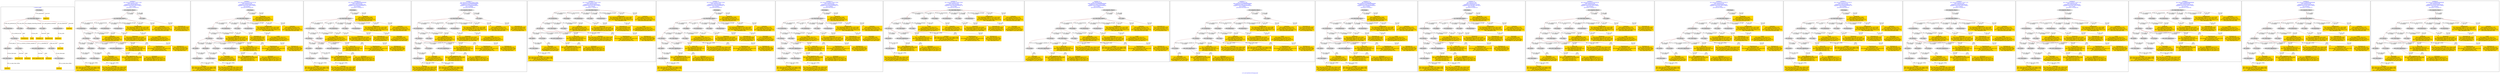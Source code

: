 digraph n0 {
fontcolor="blue"
remincross="true"
label="s13-s-art-institute-of-chicago.xml"
subgraph cluster_0 {
label="1-correct model"
n2[style="filled",color="white",fillcolor="lightgray",label="E12_Production1"];
n3[style="filled",color="white",fillcolor="lightgray",label="E21_Person1"];
n4[style="filled",color="white",fillcolor="lightgray",label="E69_Death1"];
n5[style="filled",color="white",fillcolor="lightgray",label="E74_Group1"];
n6[style="filled",color="white",fillcolor="lightgray",label="E82_Actor_Appellation1"];
n7[style="filled",color="white",fillcolor="lightgray",label="E67_Birth1"];
n8[shape="plaintext",style="filled",fillcolor="gold",label="Artist_URI"];
n9[style="filled",color="white",fillcolor="lightgray",label="E22_Man-Made_Object1"];
n10[style="filled",color="white",fillcolor="lightgray",label="E35_Title1"];
n11[style="filled",color="white",fillcolor="lightgray",label="E8_Acquisition1"];
n12[style="filled",color="white",fillcolor="lightgray",label="E55_Type1"];
n13[style="filled",color="white",fillcolor="lightgray",label="E54_Dimension1"];
n14[shape="plaintext",style="filled",fillcolor="gold",label="Linktodata"];
n15[shape="plaintext",style="filled",fillcolor="gold",label="Titleofartwork"];
n16[style="filled",color="white",fillcolor="lightgray",label="E38_Image1"];
n17[shape="plaintext",style="filled",fillcolor="gold",label="ImageURL"];
n18[style="filled",color="white",fillcolor="lightgray",label="E52_Time-Span1"];
n19[shape="plaintext",style="filled",fillcolor="gold",label="birthYear"];
n20[style="filled",color="white",fillcolor="lightgray",label="E52_Time-Span2"];
n21[shape="plaintext",style="filled",fillcolor="gold",label="deathYear"];
n22[shape="plaintext",style="filled",fillcolor="gold",label="Dimensions"];
n23[shape="plaintext",style="filled",fillcolor="gold",label="Technique_uri"];
n24[shape="plaintext",style="filled",fillcolor="gold",label="Typeofartwork"];
n25[shape="plaintext",style="filled",fillcolor="gold",label="Nationality_uri"];
n26[shape="plaintext",style="filled",fillcolor="gold",label="Nationality"];
n27[shape="plaintext",style="filled",fillcolor="gold",label="Artist_Appellation_URI"];
n28[shape="plaintext",style="filled",fillcolor="gold",label="Artistname"];
n29[shape="plaintext",style="filled",fillcolor="gold",label="Credit"];
}
subgraph cluster_1 {
label="candidate 0\nlink coherence:0.9285714285714286\nnode coherence:0.96\nconfidence:0.45019210681681937\nmapping score:0.5057783213198922\ncost:27.9994\n-precision:0.79-recall:0.81"
n31[style="filled",color="white",fillcolor="lightgray",label="E12_Production1"];
n32[style="filled",color="white",fillcolor="lightgray",label="E21_Person1"];
n33[style="filled",color="white",fillcolor="lightgray",label="E55_Type1"];
n34[style="filled",color="white",fillcolor="lightgray",label="E67_Birth1"];
n35[style="filled",color="white",fillcolor="lightgray",label="E69_Death1"];
n36[style="filled",color="white",fillcolor="lightgray",label="E74_Group1"];
n37[style="filled",color="white",fillcolor="lightgray",label="E82_Actor_Appellation1"];
n38[style="filled",color="white",fillcolor="lightgray",label="E22_Man-Made_Object1"];
n39[style="filled",color="white",fillcolor="lightgray",label="E38_Image1"];
n40[style="filled",color="white",fillcolor="lightgray",label="E54_Dimension1"];
n41[style="filled",color="white",fillcolor="lightgray",label="E8_Acquisition1"];
n42[style="filled",color="white",fillcolor="lightgray",label="E33_Linguistic_Object2"];
n43[style="filled",color="white",fillcolor="lightgray",label="E55_Type2"];
n44[style="filled",color="white",fillcolor="lightgray",label="E52_Time-Span1"];
n45[style="filled",color="white",fillcolor="lightgray",label="E52_Time-Span3"];
n46[shape="plaintext",style="filled",fillcolor="gold",label="Nationality_uri\n[E74_Group,classLink,0.628]\n[E55_Type,classLink,0.216]\n[E57_Material,classLink,0.111]\n[E74_Group,label,0.045]"];
n47[shape="plaintext",style="filled",fillcolor="gold",label="Typeofartwork\n[E55_Type,label,0.398]\n[E29_Design_or_Procedure,P3_has_note,0.353]\n[E57_Material,label,0.146]\n[E57_Material,classLink,0.103]"];
n48[shape="plaintext",style="filled",fillcolor="gold",label="birthYear\n[E52_Time-Span,P82a_begin_of_the_begin,0.509]\n[E52_Time-Span,P82_at_some_time_within,0.393]\n[E52_Time-Span,label,0.062]\n[E52_Time-Span,P82b_end_of_the_end,0.036]"];
n49[shape="plaintext",style="filled",fillcolor="gold",label="Technique_uri\n[E55_Type,classLink,0.43]\n[E57_Material,classLink,0.386]\n[E74_Group,classLink,0.183]\n[E55_Type,label,0.001]"];
n50[shape="plaintext",style="filled",fillcolor="gold",label="ImageURL\n[E38_Image,classLink,0.688]\n[E78_Collection,classLink,0.16]\n[E22_Man-Made_Object,classLink,0.107]\n[E39_Actor,classLink,0.045]"];
n51[shape="plaintext",style="filled",fillcolor="gold",label="Titleofartwork\n[E73_Information_Object,P3_has_note,0.299]\n[E22_Man-Made_Object,P3_has_note,0.283]\n[E52_Time-Span,P82_at_some_time_within,0.253]\n[E35_Title,label,0.166]"];
n52[shape="plaintext",style="filled",fillcolor="gold",label="Credit\n[E30_Right,P3_has_note,0.31]\n[E8_Acquisition,P3_has_note,0.259]\n[E73_Information_Object,P3_has_note,0.221]\n[E34_Inscription,P3_has_note,0.21]"];
n53[shape="plaintext",style="filled",fillcolor="gold",label="Artist_URI\n[E21_Person,classLink,0.414]\n[E82_Actor_Appellation,classLink,0.301]\n[E39_Actor,classLink,0.16]\n[E38_Image,classLink,0.125]"];
n54[shape="plaintext",style="filled",fillcolor="gold",label="deathYear\n[E52_Time-Span,P82_at_some_time_within,0.404]\n[E52_Time-Span,P82b_end_of_the_end,0.316]\n[E52_Time-Span,P82a_begin_of_the_begin,0.235]\n[E33_Linguistic_Object,P3_has_note,0.045]"];
n55[shape="plaintext",style="filled",fillcolor="gold",label="Nationality\n[E74_Group,label,0.564]\n[E74_Group,classLink,0.321]\n[E8_Acquisition,P3_has_note,0.067]\n[E30_Right,P3_has_note,0.048]"];
n56[shape="plaintext",style="filled",fillcolor="gold",label="Artist_Appellation_URI\n[E82_Actor_Appellation,classLink,0.869]\n[E21_Person,classLink,0.077]\n[E39_Actor,classLink,0.03]\n[E38_Image,classLink,0.024]"];
n57[shape="plaintext",style="filled",fillcolor="gold",label="Artistname\n[E82_Actor_Appellation,label,0.512]\n[E33_Linguistic_Object,P3_has_note,0.178]\n[E73_Information_Object,P3_has_note,0.17]\n[E22_Man-Made_Object,P3_has_note,0.14]"];
n58[shape="plaintext",style="filled",fillcolor="gold",label="Dimensions\n[E54_Dimension,P3_has_note,0.649]\n[E73_Information_Object,P3_has_note,0.132]\n[E22_Man-Made_Object,P3_has_note,0.132]\n[E34_Inscription,P3_has_note,0.086]"];
n59[shape="plaintext",style="filled",fillcolor="gold",label="Linktodata\n[E38_Image,classLink,0.479]\n[E78_Collection,classLink,0.233]\n[E22_Man-Made_Object,classLink,0.222]\n[E39_Actor,classLink,0.066]"];
}
subgraph cluster_2 {
label="candidate 1\nlink coherence:0.9259259259259259\nnode coherence:0.96\nconfidence:0.45019210681681937\nmapping score:0.5057783213198922\ncost:26.99937\n-precision:0.85-recall:0.85"
n61[style="filled",color="white",fillcolor="lightgray",label="E12_Production1"];
n62[style="filled",color="white",fillcolor="lightgray",label="E21_Person1"];
n63[style="filled",color="white",fillcolor="lightgray",label="E55_Type1"];
n64[style="filled",color="white",fillcolor="lightgray",label="E67_Birth1"];
n65[style="filled",color="white",fillcolor="lightgray",label="E69_Death1"];
n66[style="filled",color="white",fillcolor="lightgray",label="E74_Group1"];
n67[style="filled",color="white",fillcolor="lightgray",label="E82_Actor_Appellation1"];
n68[style="filled",color="white",fillcolor="lightgray",label="E22_Man-Made_Object1"];
n69[style="filled",color="white",fillcolor="lightgray",label="E54_Dimension1"];
n70[style="filled",color="white",fillcolor="lightgray",label="E55_Type2"];
n71[style="filled",color="white",fillcolor="lightgray",label="E8_Acquisition1"];
n72[style="filled",color="white",fillcolor="lightgray",label="E38_Image1"];
n73[style="filled",color="white",fillcolor="lightgray",label="E52_Time-Span1"];
n74[style="filled",color="white",fillcolor="lightgray",label="E52_Time-Span3"];
n75[shape="plaintext",style="filled",fillcolor="gold",label="Nationality_uri\n[E74_Group,classLink,0.628]\n[E55_Type,classLink,0.216]\n[E57_Material,classLink,0.111]\n[E74_Group,label,0.045]"];
n76[shape="plaintext",style="filled",fillcolor="gold",label="Typeofartwork\n[E55_Type,label,0.398]\n[E29_Design_or_Procedure,P3_has_note,0.353]\n[E57_Material,label,0.146]\n[E57_Material,classLink,0.103]"];
n77[shape="plaintext",style="filled",fillcolor="gold",label="birthYear\n[E52_Time-Span,P82a_begin_of_the_begin,0.509]\n[E52_Time-Span,P82_at_some_time_within,0.393]\n[E52_Time-Span,label,0.062]\n[E52_Time-Span,P82b_end_of_the_end,0.036]"];
n78[shape="plaintext",style="filled",fillcolor="gold",label="Technique_uri\n[E55_Type,classLink,0.43]\n[E57_Material,classLink,0.386]\n[E74_Group,classLink,0.183]\n[E55_Type,label,0.001]"];
n79[shape="plaintext",style="filled",fillcolor="gold",label="ImageURL\n[E38_Image,classLink,0.688]\n[E78_Collection,classLink,0.16]\n[E22_Man-Made_Object,classLink,0.107]\n[E39_Actor,classLink,0.045]"];
n80[shape="plaintext",style="filled",fillcolor="gold",label="Titleofartwork\n[E73_Information_Object,P3_has_note,0.299]\n[E22_Man-Made_Object,P3_has_note,0.283]\n[E52_Time-Span,P82_at_some_time_within,0.253]\n[E35_Title,label,0.166]"];
n81[shape="plaintext",style="filled",fillcolor="gold",label="Credit\n[E30_Right,P3_has_note,0.31]\n[E8_Acquisition,P3_has_note,0.259]\n[E73_Information_Object,P3_has_note,0.221]\n[E34_Inscription,P3_has_note,0.21]"];
n82[shape="plaintext",style="filled",fillcolor="gold",label="Artist_URI\n[E21_Person,classLink,0.414]\n[E82_Actor_Appellation,classLink,0.301]\n[E39_Actor,classLink,0.16]\n[E38_Image,classLink,0.125]"];
n83[shape="plaintext",style="filled",fillcolor="gold",label="deathYear\n[E52_Time-Span,P82_at_some_time_within,0.404]\n[E52_Time-Span,P82b_end_of_the_end,0.316]\n[E52_Time-Span,P82a_begin_of_the_begin,0.235]\n[E33_Linguistic_Object,P3_has_note,0.045]"];
n84[shape="plaintext",style="filled",fillcolor="gold",label="Nationality\n[E74_Group,label,0.564]\n[E74_Group,classLink,0.321]\n[E8_Acquisition,P3_has_note,0.067]\n[E30_Right,P3_has_note,0.048]"];
n85[shape="plaintext",style="filled",fillcolor="gold",label="Artist_Appellation_URI\n[E82_Actor_Appellation,classLink,0.869]\n[E21_Person,classLink,0.077]\n[E39_Actor,classLink,0.03]\n[E38_Image,classLink,0.024]"];
n86[shape="plaintext",style="filled",fillcolor="gold",label="Artistname\n[E82_Actor_Appellation,label,0.512]\n[E33_Linguistic_Object,P3_has_note,0.178]\n[E73_Information_Object,P3_has_note,0.17]\n[E22_Man-Made_Object,P3_has_note,0.14]"];
n87[shape="plaintext",style="filled",fillcolor="gold",label="Dimensions\n[E54_Dimension,P3_has_note,0.649]\n[E73_Information_Object,P3_has_note,0.132]\n[E22_Man-Made_Object,P3_has_note,0.132]\n[E34_Inscription,P3_has_note,0.086]"];
n88[shape="plaintext",style="filled",fillcolor="gold",label="Linktodata\n[E38_Image,classLink,0.479]\n[E78_Collection,classLink,0.233]\n[E22_Man-Made_Object,classLink,0.222]\n[E39_Actor,classLink,0.066]"];
}
subgraph cluster_3 {
label="candidate 10\nlink coherence:0.8888888888888888\nnode coherence:0.92\nconfidence:0.41831281999657655\nmapping score:0.4818185590464779\ncost:26.99943\n-precision:0.74-recall:0.74"
n90[style="filled",color="white",fillcolor="lightgray",label="E12_Production1"];
n91[style="filled",color="white",fillcolor="lightgray",label="E21_Person1"];
n92[style="filled",color="white",fillcolor="lightgray",label="E55_Type1"];
n93[style="filled",color="white",fillcolor="lightgray",label="E67_Birth1"];
n94[style="filled",color="white",fillcolor="lightgray",label="E69_Death1"];
n95[style="filled",color="white",fillcolor="lightgray",label="E82_Actor_Appellation1"];
n96[style="filled",color="white",fillcolor="lightgray",label="E22_Man-Made_Object1"];
n97[style="filled",color="white",fillcolor="lightgray",label="E30_Right1"];
n98[style="filled",color="white",fillcolor="lightgray",label="E54_Dimension1"];
n99[style="filled",color="white",fillcolor="lightgray",label="E55_Type2"];
n100[style="filled",color="white",fillcolor="lightgray",label="E8_Acquisition1"];
n101[style="filled",color="white",fillcolor="lightgray",label="E38_Image1"];
n102[style="filled",color="white",fillcolor="lightgray",label="E52_Time-Span1"];
n103[style="filled",color="white",fillcolor="lightgray",label="E52_Time-Span4"];
n104[shape="plaintext",style="filled",fillcolor="gold",label="Nationality_uri\n[E74_Group,classLink,0.628]\n[E55_Type,classLink,0.216]\n[E57_Material,classLink,0.111]\n[E74_Group,label,0.045]"];
n105[shape="plaintext",style="filled",fillcolor="gold",label="Typeofartwork\n[E55_Type,label,0.398]\n[E29_Design_or_Procedure,P3_has_note,0.353]\n[E57_Material,label,0.146]\n[E57_Material,classLink,0.103]"];
n106[shape="plaintext",style="filled",fillcolor="gold",label="birthYear\n[E52_Time-Span,P82a_begin_of_the_begin,0.509]\n[E52_Time-Span,P82_at_some_time_within,0.393]\n[E52_Time-Span,label,0.062]\n[E52_Time-Span,P82b_end_of_the_end,0.036]"];
n107[shape="plaintext",style="filled",fillcolor="gold",label="Technique_uri\n[E55_Type,classLink,0.43]\n[E57_Material,classLink,0.386]\n[E74_Group,classLink,0.183]\n[E55_Type,label,0.001]"];
n108[shape="plaintext",style="filled",fillcolor="gold",label="ImageURL\n[E38_Image,classLink,0.688]\n[E78_Collection,classLink,0.16]\n[E22_Man-Made_Object,classLink,0.107]\n[E39_Actor,classLink,0.045]"];
n109[shape="plaintext",style="filled",fillcolor="gold",label="Credit\n[E30_Right,P3_has_note,0.31]\n[E8_Acquisition,P3_has_note,0.259]\n[E73_Information_Object,P3_has_note,0.221]\n[E34_Inscription,P3_has_note,0.21]"];
n110[shape="plaintext",style="filled",fillcolor="gold",label="Titleofartwork\n[E73_Information_Object,P3_has_note,0.299]\n[E22_Man-Made_Object,P3_has_note,0.283]\n[E52_Time-Span,P82_at_some_time_within,0.253]\n[E35_Title,label,0.166]"];
n111[shape="plaintext",style="filled",fillcolor="gold",label="Nationality\n[E74_Group,label,0.564]\n[E74_Group,classLink,0.321]\n[E8_Acquisition,P3_has_note,0.067]\n[E30_Right,P3_has_note,0.048]"];
n112[shape="plaintext",style="filled",fillcolor="gold",label="Artist_URI\n[E21_Person,classLink,0.414]\n[E82_Actor_Appellation,classLink,0.301]\n[E39_Actor,classLink,0.16]\n[E38_Image,classLink,0.125]"];
n113[shape="plaintext",style="filled",fillcolor="gold",label="Artist_Appellation_URI\n[E82_Actor_Appellation,classLink,0.869]\n[E21_Person,classLink,0.077]\n[E39_Actor,classLink,0.03]\n[E38_Image,classLink,0.024]"];
n114[shape="plaintext",style="filled",fillcolor="gold",label="deathYear\n[E52_Time-Span,P82_at_some_time_within,0.404]\n[E52_Time-Span,P82b_end_of_the_end,0.316]\n[E52_Time-Span,P82a_begin_of_the_begin,0.235]\n[E33_Linguistic_Object,P3_has_note,0.045]"];
n115[shape="plaintext",style="filled",fillcolor="gold",label="Artistname\n[E82_Actor_Appellation,label,0.512]\n[E33_Linguistic_Object,P3_has_note,0.178]\n[E73_Information_Object,P3_has_note,0.17]\n[E22_Man-Made_Object,P3_has_note,0.14]"];
n116[shape="plaintext",style="filled",fillcolor="gold",label="Dimensions\n[E54_Dimension,P3_has_note,0.649]\n[E73_Information_Object,P3_has_note,0.132]\n[E22_Man-Made_Object,P3_has_note,0.132]\n[E34_Inscription,P3_has_note,0.086]"];
n117[shape="plaintext",style="filled",fillcolor="gold",label="Linktodata\n[E38_Image,classLink,0.479]\n[E78_Collection,classLink,0.233]\n[E22_Man-Made_Object,classLink,0.222]\n[E39_Actor,classLink,0.066]"];
}
subgraph cluster_4 {
label="candidate 11\nlink coherence:0.8846153846153846\nnode coherence:0.9166666666666666\nconfidence:0.4584176745755994\nmapping score:0.5059804946998029\ncost:124.99948\n-precision:0.69-recall:0.67"
n119[style="filled",color="white",fillcolor="lightgray",label="E12_Production1"];
n120[style="filled",color="white",fillcolor="lightgray",label="E21_Person1"];
n121[style="filled",color="white",fillcolor="lightgray",label="E55_Type1"];
n122[style="filled",color="white",fillcolor="lightgray",label="E67_Birth1"];
n123[style="filled",color="white",fillcolor="lightgray",label="E74_Group1"];
n124[style="filled",color="white",fillcolor="lightgray",label="E82_Actor_Appellation1"];
n125[style="filled",color="white",fillcolor="lightgray",label="E22_Man-Made_Object1"];
n126[style="filled",color="white",fillcolor="lightgray",label="E38_Image1"];
n127[style="filled",color="white",fillcolor="lightgray",label="E54_Dimension1"];
n128[style="filled",color="white",fillcolor="lightgray",label="E8_Acquisition1"];
n129[style="filled",color="white",fillcolor="lightgray",label="E33_Linguistic_Object2"];
n130[style="filled",color="white",fillcolor="lightgray",label="E55_Type2"];
n131[style="filled",color="white",fillcolor="lightgray",label="E52_Time-Span1"];
n132[shape="plaintext",style="filled",fillcolor="gold",label="Nationality_uri\n[E74_Group,classLink,0.628]\n[E55_Type,classLink,0.216]\n[E57_Material,classLink,0.111]\n[E74_Group,label,0.045]"];
n133[shape="plaintext",style="filled",fillcolor="gold",label="Typeofartwork\n[E55_Type,label,0.398]\n[E29_Design_or_Procedure,P3_has_note,0.353]\n[E57_Material,label,0.146]\n[E57_Material,classLink,0.103]"];
n134[shape="plaintext",style="filled",fillcolor="gold",label="deathYear\n[E52_Time-Span,P82_at_some_time_within,0.404]\n[E52_Time-Span,P82b_end_of_the_end,0.316]\n[E52_Time-Span,P82a_begin_of_the_begin,0.235]\n[E33_Linguistic_Object,P3_has_note,0.045]"];
n135[shape="plaintext",style="filled",fillcolor="gold",label="Technique_uri\n[E55_Type,classLink,0.43]\n[E57_Material,classLink,0.386]\n[E74_Group,classLink,0.183]\n[E55_Type,label,0.001]"];
n136[shape="plaintext",style="filled",fillcolor="gold",label="ImageURL\n[E38_Image,classLink,0.688]\n[E78_Collection,classLink,0.16]\n[E22_Man-Made_Object,classLink,0.107]\n[E39_Actor,classLink,0.045]"];
n137[shape="plaintext",style="filled",fillcolor="gold",label="Titleofartwork\n[E73_Information_Object,P3_has_note,0.299]\n[E22_Man-Made_Object,P3_has_note,0.283]\n[E52_Time-Span,P82_at_some_time_within,0.253]\n[E35_Title,label,0.166]"];
n138[shape="plaintext",style="filled",fillcolor="gold",label="Credit\n[E30_Right,P3_has_note,0.31]\n[E8_Acquisition,P3_has_note,0.259]\n[E73_Information_Object,P3_has_note,0.221]\n[E34_Inscription,P3_has_note,0.21]"];
n139[shape="plaintext",style="filled",fillcolor="gold",label="Artist_URI\n[E21_Person,classLink,0.414]\n[E82_Actor_Appellation,classLink,0.301]\n[E39_Actor,classLink,0.16]\n[E38_Image,classLink,0.125]"];
n140[shape="plaintext",style="filled",fillcolor="gold",label="Nationality\n[E74_Group,label,0.564]\n[E74_Group,classLink,0.321]\n[E8_Acquisition,P3_has_note,0.067]\n[E30_Right,P3_has_note,0.048]"];
n141[shape="plaintext",style="filled",fillcolor="gold",label="birthYear\n[E52_Time-Span,P82a_begin_of_the_begin,0.509]\n[E52_Time-Span,P82_at_some_time_within,0.393]\n[E52_Time-Span,label,0.062]\n[E52_Time-Span,P82b_end_of_the_end,0.036]"];
n142[shape="plaintext",style="filled",fillcolor="gold",label="Artist_Appellation_URI\n[E82_Actor_Appellation,classLink,0.869]\n[E21_Person,classLink,0.077]\n[E39_Actor,classLink,0.03]\n[E38_Image,classLink,0.024]"];
n143[shape="plaintext",style="filled",fillcolor="gold",label="Artistname\n[E82_Actor_Appellation,label,0.512]\n[E33_Linguistic_Object,P3_has_note,0.178]\n[E73_Information_Object,P3_has_note,0.17]\n[E22_Man-Made_Object,P3_has_note,0.14]"];
n144[shape="plaintext",style="filled",fillcolor="gold",label="Dimensions\n[E54_Dimension,P3_has_note,0.649]\n[E73_Information_Object,P3_has_note,0.132]\n[E22_Man-Made_Object,P3_has_note,0.132]\n[E34_Inscription,P3_has_note,0.086]"];
n145[shape="plaintext",style="filled",fillcolor="gold",label="Linktodata\n[E38_Image,classLink,0.479]\n[E78_Collection,classLink,0.233]\n[E22_Man-Made_Object,classLink,0.222]\n[E39_Actor,classLink,0.066]"];
}
subgraph cluster_5 {
label="candidate 12\nlink coherence:0.8846153846153846\nnode coherence:0.96\nconfidence:0.45019210681681937\nmapping score:0.5057783213198922\ncost:25.99944\n-precision:0.77-recall:0.74"
n147[style="filled",color="white",fillcolor="lightgray",label="E12_Production1"];
n148[style="filled",color="white",fillcolor="lightgray",label="E21_Person1"];
n149[style="filled",color="white",fillcolor="lightgray",label="E52_Time-Span2"];
n150[style="filled",color="white",fillcolor="lightgray",label="E55_Type1"];
n151[style="filled",color="white",fillcolor="lightgray",label="E67_Birth1"];
n152[style="filled",color="white",fillcolor="lightgray",label="E74_Group1"];
n153[style="filled",color="white",fillcolor="lightgray",label="E82_Actor_Appellation1"];
n154[style="filled",color="white",fillcolor="lightgray",label="E22_Man-Made_Object1"];
n155[style="filled",color="white",fillcolor="lightgray",label="E38_Image1"];
n156[style="filled",color="white",fillcolor="lightgray",label="E54_Dimension1"];
n157[style="filled",color="white",fillcolor="lightgray",label="E55_Type2"];
n158[style="filled",color="white",fillcolor="lightgray",label="E8_Acquisition1"];
n159[style="filled",color="white",fillcolor="lightgray",label="E52_Time-Span1"];
n160[shape="plaintext",style="filled",fillcolor="gold",label="Nationality_uri\n[E74_Group,classLink,0.628]\n[E55_Type,classLink,0.216]\n[E57_Material,classLink,0.111]\n[E74_Group,label,0.045]"];
n161[shape="plaintext",style="filled",fillcolor="gold",label="Typeofartwork\n[E55_Type,label,0.398]\n[E29_Design_or_Procedure,P3_has_note,0.353]\n[E57_Material,label,0.146]\n[E57_Material,classLink,0.103]"];
n162[shape="plaintext",style="filled",fillcolor="gold",label="birthYear\n[E52_Time-Span,P82a_begin_of_the_begin,0.509]\n[E52_Time-Span,P82_at_some_time_within,0.393]\n[E52_Time-Span,label,0.062]\n[E52_Time-Span,P82b_end_of_the_end,0.036]"];
n163[shape="plaintext",style="filled",fillcolor="gold",label="deathYear\n[E52_Time-Span,P82_at_some_time_within,0.404]\n[E52_Time-Span,P82b_end_of_the_end,0.316]\n[E52_Time-Span,P82a_begin_of_the_begin,0.235]\n[E33_Linguistic_Object,P3_has_note,0.045]"];
n164[shape="plaintext",style="filled",fillcolor="gold",label="Technique_uri\n[E55_Type,classLink,0.43]\n[E57_Material,classLink,0.386]\n[E74_Group,classLink,0.183]\n[E55_Type,label,0.001]"];
n165[shape="plaintext",style="filled",fillcolor="gold",label="ImageURL\n[E38_Image,classLink,0.688]\n[E78_Collection,classLink,0.16]\n[E22_Man-Made_Object,classLink,0.107]\n[E39_Actor,classLink,0.045]"];
n166[shape="plaintext",style="filled",fillcolor="gold",label="Titleofartwork\n[E73_Information_Object,P3_has_note,0.299]\n[E22_Man-Made_Object,P3_has_note,0.283]\n[E52_Time-Span,P82_at_some_time_within,0.253]\n[E35_Title,label,0.166]"];
n167[shape="plaintext",style="filled",fillcolor="gold",label="Credit\n[E30_Right,P3_has_note,0.31]\n[E8_Acquisition,P3_has_note,0.259]\n[E73_Information_Object,P3_has_note,0.221]\n[E34_Inscription,P3_has_note,0.21]"];
n168[shape="plaintext",style="filled",fillcolor="gold",label="Artist_URI\n[E21_Person,classLink,0.414]\n[E82_Actor_Appellation,classLink,0.301]\n[E39_Actor,classLink,0.16]\n[E38_Image,classLink,0.125]"];
n169[shape="plaintext",style="filled",fillcolor="gold",label="Nationality\n[E74_Group,label,0.564]\n[E74_Group,classLink,0.321]\n[E8_Acquisition,P3_has_note,0.067]\n[E30_Right,P3_has_note,0.048]"];
n170[shape="plaintext",style="filled",fillcolor="gold",label="Artist_Appellation_URI\n[E82_Actor_Appellation,classLink,0.869]\n[E21_Person,classLink,0.077]\n[E39_Actor,classLink,0.03]\n[E38_Image,classLink,0.024]"];
n171[shape="plaintext",style="filled",fillcolor="gold",label="Artistname\n[E82_Actor_Appellation,label,0.512]\n[E33_Linguistic_Object,P3_has_note,0.178]\n[E73_Information_Object,P3_has_note,0.17]\n[E22_Man-Made_Object,P3_has_note,0.14]"];
n172[shape="plaintext",style="filled",fillcolor="gold",label="Dimensions\n[E54_Dimension,P3_has_note,0.649]\n[E73_Information_Object,P3_has_note,0.132]\n[E22_Man-Made_Object,P3_has_note,0.132]\n[E34_Inscription,P3_has_note,0.086]"];
n173[shape="plaintext",style="filled",fillcolor="gold",label="Linktodata\n[E38_Image,classLink,0.479]\n[E78_Collection,classLink,0.233]\n[E22_Man-Made_Object,classLink,0.222]\n[E39_Actor,classLink,0.066]"];
}
subgraph cluster_6 {
label="candidate 13\nlink coherence:0.8846153846153846\nnode coherence:0.92\nconfidence:0.41831281999657655\nmapping score:0.4818185590464779\ncost:25.99943\n-precision:0.69-recall:0.67"
n175[style="filled",color="white",fillcolor="lightgray",label="E12_Production1"];
n176[style="filled",color="white",fillcolor="lightgray",label="E21_Person1"];
n177[style="filled",color="white",fillcolor="lightgray",label="E52_Time-Span2"];
n178[style="filled",color="white",fillcolor="lightgray",label="E55_Type1"];
n179[style="filled",color="white",fillcolor="lightgray",label="E67_Birth1"];
n180[style="filled",color="white",fillcolor="lightgray",label="E82_Actor_Appellation1"];
n181[style="filled",color="white",fillcolor="lightgray",label="E22_Man-Made_Object1"];
n182[style="filled",color="white",fillcolor="lightgray",label="E30_Right1"];
n183[style="filled",color="white",fillcolor="lightgray",label="E54_Dimension1"];
n184[style="filled",color="white",fillcolor="lightgray",label="E55_Type2"];
n185[style="filled",color="white",fillcolor="lightgray",label="E8_Acquisition1"];
n186[style="filled",color="white",fillcolor="lightgray",label="E38_Image1"];
n187[style="filled",color="white",fillcolor="lightgray",label="E52_Time-Span1"];
n188[shape="plaintext",style="filled",fillcolor="gold",label="Nationality_uri\n[E74_Group,classLink,0.628]\n[E55_Type,classLink,0.216]\n[E57_Material,classLink,0.111]\n[E74_Group,label,0.045]"];
n189[shape="plaintext",style="filled",fillcolor="gold",label="Typeofartwork\n[E55_Type,label,0.398]\n[E29_Design_or_Procedure,P3_has_note,0.353]\n[E57_Material,label,0.146]\n[E57_Material,classLink,0.103]"];
n190[shape="plaintext",style="filled",fillcolor="gold",label="birthYear\n[E52_Time-Span,P82a_begin_of_the_begin,0.509]\n[E52_Time-Span,P82_at_some_time_within,0.393]\n[E52_Time-Span,label,0.062]\n[E52_Time-Span,P82b_end_of_the_end,0.036]"];
n191[shape="plaintext",style="filled",fillcolor="gold",label="deathYear\n[E52_Time-Span,P82_at_some_time_within,0.404]\n[E52_Time-Span,P82b_end_of_the_end,0.316]\n[E52_Time-Span,P82a_begin_of_the_begin,0.235]\n[E33_Linguistic_Object,P3_has_note,0.045]"];
n192[shape="plaintext",style="filled",fillcolor="gold",label="Technique_uri\n[E55_Type,classLink,0.43]\n[E57_Material,classLink,0.386]\n[E74_Group,classLink,0.183]\n[E55_Type,label,0.001]"];
n193[shape="plaintext",style="filled",fillcolor="gold",label="ImageURL\n[E38_Image,classLink,0.688]\n[E78_Collection,classLink,0.16]\n[E22_Man-Made_Object,classLink,0.107]\n[E39_Actor,classLink,0.045]"];
n194[shape="plaintext",style="filled",fillcolor="gold",label="Credit\n[E30_Right,P3_has_note,0.31]\n[E8_Acquisition,P3_has_note,0.259]\n[E73_Information_Object,P3_has_note,0.221]\n[E34_Inscription,P3_has_note,0.21]"];
n195[shape="plaintext",style="filled",fillcolor="gold",label="Titleofartwork\n[E73_Information_Object,P3_has_note,0.299]\n[E22_Man-Made_Object,P3_has_note,0.283]\n[E52_Time-Span,P82_at_some_time_within,0.253]\n[E35_Title,label,0.166]"];
n196[shape="plaintext",style="filled",fillcolor="gold",label="Nationality\n[E74_Group,label,0.564]\n[E74_Group,classLink,0.321]\n[E8_Acquisition,P3_has_note,0.067]\n[E30_Right,P3_has_note,0.048]"];
n197[shape="plaintext",style="filled",fillcolor="gold",label="Artist_URI\n[E21_Person,classLink,0.414]\n[E82_Actor_Appellation,classLink,0.301]\n[E39_Actor,classLink,0.16]\n[E38_Image,classLink,0.125]"];
n198[shape="plaintext",style="filled",fillcolor="gold",label="Artist_Appellation_URI\n[E82_Actor_Appellation,classLink,0.869]\n[E21_Person,classLink,0.077]\n[E39_Actor,classLink,0.03]\n[E38_Image,classLink,0.024]"];
n199[shape="plaintext",style="filled",fillcolor="gold",label="Artistname\n[E82_Actor_Appellation,label,0.512]\n[E33_Linguistic_Object,P3_has_note,0.178]\n[E73_Information_Object,P3_has_note,0.17]\n[E22_Man-Made_Object,P3_has_note,0.14]"];
n200[shape="plaintext",style="filled",fillcolor="gold",label="Dimensions\n[E54_Dimension,P3_has_note,0.649]\n[E73_Information_Object,P3_has_note,0.132]\n[E22_Man-Made_Object,P3_has_note,0.132]\n[E34_Inscription,P3_has_note,0.086]"];
n201[shape="plaintext",style="filled",fillcolor="gold",label="Linktodata\n[E38_Image,classLink,0.479]\n[E78_Collection,classLink,0.233]\n[E22_Man-Made_Object,classLink,0.222]\n[E39_Actor,classLink,0.066]"];
}
subgraph cluster_7 {
label="candidate 14\nlink coherence:0.8846153846153846\nnode coherence:0.92\nconfidence:0.41831281999657655\nmapping score:0.4818185590464779\ncost:25.99948\n-precision:0.69-recall:0.67"
n203[style="filled",color="white",fillcolor="lightgray",label="E12_Production1"];
n204[style="filled",color="white",fillcolor="lightgray",label="E21_Person1"];
n205[style="filled",color="white",fillcolor="lightgray",label="E55_Type1"];
n206[style="filled",color="white",fillcolor="lightgray",label="E69_Death1"];
n207[style="filled",color="white",fillcolor="lightgray",label="E82_Actor_Appellation1"];
n208[style="filled",color="white",fillcolor="lightgray",label="E22_Man-Made_Object1"];
n209[style="filled",color="white",fillcolor="lightgray",label="E30_Right1"];
n210[style="filled",color="white",fillcolor="lightgray",label="E54_Dimension1"];
n211[style="filled",color="white",fillcolor="lightgray",label="E55_Type2"];
n212[style="filled",color="white",fillcolor="lightgray",label="E8_Acquisition1"];
n213[style="filled",color="white",fillcolor="lightgray",label="E38_Image1"];
n214[style="filled",color="white",fillcolor="lightgray",label="E52_Time-Span3"];
n215[style="filled",color="white",fillcolor="lightgray",label="E52_Time-Span4"];
n216[shape="plaintext",style="filled",fillcolor="gold",label="Nationality_uri\n[E74_Group,classLink,0.628]\n[E55_Type,classLink,0.216]\n[E57_Material,classLink,0.111]\n[E74_Group,label,0.045]"];
n217[shape="plaintext",style="filled",fillcolor="gold",label="Typeofartwork\n[E55_Type,label,0.398]\n[E29_Design_or_Procedure,P3_has_note,0.353]\n[E57_Material,label,0.146]\n[E57_Material,classLink,0.103]"];
n218[shape="plaintext",style="filled",fillcolor="gold",label="Technique_uri\n[E55_Type,classLink,0.43]\n[E57_Material,classLink,0.386]\n[E74_Group,classLink,0.183]\n[E55_Type,label,0.001]"];
n219[shape="plaintext",style="filled",fillcolor="gold",label="ImageURL\n[E38_Image,classLink,0.688]\n[E78_Collection,classLink,0.16]\n[E22_Man-Made_Object,classLink,0.107]\n[E39_Actor,classLink,0.045]"];
n220[shape="plaintext",style="filled",fillcolor="gold",label="Credit\n[E30_Right,P3_has_note,0.31]\n[E8_Acquisition,P3_has_note,0.259]\n[E73_Information_Object,P3_has_note,0.221]\n[E34_Inscription,P3_has_note,0.21]"];
n221[shape="plaintext",style="filled",fillcolor="gold",label="Titleofartwork\n[E73_Information_Object,P3_has_note,0.299]\n[E22_Man-Made_Object,P3_has_note,0.283]\n[E52_Time-Span,P82_at_some_time_within,0.253]\n[E35_Title,label,0.166]"];
n222[shape="plaintext",style="filled",fillcolor="gold",label="Nationality\n[E74_Group,label,0.564]\n[E74_Group,classLink,0.321]\n[E8_Acquisition,P3_has_note,0.067]\n[E30_Right,P3_has_note,0.048]"];
n223[shape="plaintext",style="filled",fillcolor="gold",label="Artist_URI\n[E21_Person,classLink,0.414]\n[E82_Actor_Appellation,classLink,0.301]\n[E39_Actor,classLink,0.16]\n[E38_Image,classLink,0.125]"];
n224[shape="plaintext",style="filled",fillcolor="gold",label="birthYear\n[E52_Time-Span,P82a_begin_of_the_begin,0.509]\n[E52_Time-Span,P82_at_some_time_within,0.393]\n[E52_Time-Span,label,0.062]\n[E52_Time-Span,P82b_end_of_the_end,0.036]"];
n225[shape="plaintext",style="filled",fillcolor="gold",label="Artist_Appellation_URI\n[E82_Actor_Appellation,classLink,0.869]\n[E21_Person,classLink,0.077]\n[E39_Actor,classLink,0.03]\n[E38_Image,classLink,0.024]"];
n226[shape="plaintext",style="filled",fillcolor="gold",label="deathYear\n[E52_Time-Span,P82_at_some_time_within,0.404]\n[E52_Time-Span,P82b_end_of_the_end,0.316]\n[E52_Time-Span,P82a_begin_of_the_begin,0.235]\n[E33_Linguistic_Object,P3_has_note,0.045]"];
n227[shape="plaintext",style="filled",fillcolor="gold",label="Artistname\n[E82_Actor_Appellation,label,0.512]\n[E33_Linguistic_Object,P3_has_note,0.178]\n[E73_Information_Object,P3_has_note,0.17]\n[E22_Man-Made_Object,P3_has_note,0.14]"];
n228[shape="plaintext",style="filled",fillcolor="gold",label="Dimensions\n[E54_Dimension,P3_has_note,0.649]\n[E73_Information_Object,P3_has_note,0.132]\n[E22_Man-Made_Object,P3_has_note,0.132]\n[E34_Inscription,P3_has_note,0.086]"];
n229[shape="plaintext",style="filled",fillcolor="gold",label="Linktodata\n[E38_Image,classLink,0.479]\n[E78_Collection,classLink,0.233]\n[E22_Man-Made_Object,classLink,0.222]\n[E39_Actor,classLink,0.066]"];
}
subgraph cluster_8 {
label="candidate 15\nlink coherence:0.8846153846153846\nnode coherence:0.92\nconfidence:0.41831281999657655\nmapping score:0.4818185590464779\ncost:25.9995\n-precision:0.65-recall:0.63"
n231[style="filled",color="white",fillcolor="lightgray",label="E12_Production1"];
n232[style="filled",color="white",fillcolor="lightgray",label="E21_Person1"];
n233[style="filled",color="white",fillcolor="lightgray",label="E52_Time-Span2"];
n234[style="filled",color="white",fillcolor="lightgray",label="E55_Type1"];
n235[style="filled",color="white",fillcolor="lightgray",label="E69_Death1"];
n236[style="filled",color="white",fillcolor="lightgray",label="E82_Actor_Appellation1"];
n237[style="filled",color="white",fillcolor="lightgray",label="E22_Man-Made_Object1"];
n238[style="filled",color="white",fillcolor="lightgray",label="E30_Right1"];
n239[style="filled",color="white",fillcolor="lightgray",label="E38_Image1"];
n240[style="filled",color="white",fillcolor="lightgray",label="E54_Dimension1"];
n241[style="filled",color="white",fillcolor="lightgray",label="E55_Type2"];
n242[style="filled",color="white",fillcolor="lightgray",label="E8_Acquisition1"];
n243[style="filled",color="white",fillcolor="lightgray",label="E52_Time-Span4"];
n244[shape="plaintext",style="filled",fillcolor="gold",label="Nationality_uri\n[E74_Group,classLink,0.628]\n[E55_Type,classLink,0.216]\n[E57_Material,classLink,0.111]\n[E74_Group,label,0.045]"];
n245[shape="plaintext",style="filled",fillcolor="gold",label="Typeofartwork\n[E55_Type,label,0.398]\n[E29_Design_or_Procedure,P3_has_note,0.353]\n[E57_Material,label,0.146]\n[E57_Material,classLink,0.103]"];
n246[shape="plaintext",style="filled",fillcolor="gold",label="birthYear\n[E52_Time-Span,P82a_begin_of_the_begin,0.509]\n[E52_Time-Span,P82_at_some_time_within,0.393]\n[E52_Time-Span,label,0.062]\n[E52_Time-Span,P82b_end_of_the_end,0.036]"];
n247[shape="plaintext",style="filled",fillcolor="gold",label="Technique_uri\n[E55_Type,classLink,0.43]\n[E57_Material,classLink,0.386]\n[E74_Group,classLink,0.183]\n[E55_Type,label,0.001]"];
n248[shape="plaintext",style="filled",fillcolor="gold",label="ImageURL\n[E38_Image,classLink,0.688]\n[E78_Collection,classLink,0.16]\n[E22_Man-Made_Object,classLink,0.107]\n[E39_Actor,classLink,0.045]"];
n249[shape="plaintext",style="filled",fillcolor="gold",label="Credit\n[E30_Right,P3_has_note,0.31]\n[E8_Acquisition,P3_has_note,0.259]\n[E73_Information_Object,P3_has_note,0.221]\n[E34_Inscription,P3_has_note,0.21]"];
n250[shape="plaintext",style="filled",fillcolor="gold",label="Titleofartwork\n[E73_Information_Object,P3_has_note,0.299]\n[E22_Man-Made_Object,P3_has_note,0.283]\n[E52_Time-Span,P82_at_some_time_within,0.253]\n[E35_Title,label,0.166]"];
n251[shape="plaintext",style="filled",fillcolor="gold",label="Nationality\n[E74_Group,label,0.564]\n[E74_Group,classLink,0.321]\n[E8_Acquisition,P3_has_note,0.067]\n[E30_Right,P3_has_note,0.048]"];
n252[shape="plaintext",style="filled",fillcolor="gold",label="Artist_URI\n[E21_Person,classLink,0.414]\n[E82_Actor_Appellation,classLink,0.301]\n[E39_Actor,classLink,0.16]\n[E38_Image,classLink,0.125]"];
n253[shape="plaintext",style="filled",fillcolor="gold",label="Artist_Appellation_URI\n[E82_Actor_Appellation,classLink,0.869]\n[E21_Person,classLink,0.077]\n[E39_Actor,classLink,0.03]\n[E38_Image,classLink,0.024]"];
n254[shape="plaintext",style="filled",fillcolor="gold",label="deathYear\n[E52_Time-Span,P82_at_some_time_within,0.404]\n[E52_Time-Span,P82b_end_of_the_end,0.316]\n[E52_Time-Span,P82a_begin_of_the_begin,0.235]\n[E33_Linguistic_Object,P3_has_note,0.045]"];
n255[shape="plaintext",style="filled",fillcolor="gold",label="Artistname\n[E82_Actor_Appellation,label,0.512]\n[E33_Linguistic_Object,P3_has_note,0.178]\n[E73_Information_Object,P3_has_note,0.17]\n[E22_Man-Made_Object,P3_has_note,0.14]"];
n256[shape="plaintext",style="filled",fillcolor="gold",label="Dimensions\n[E54_Dimension,P3_has_note,0.649]\n[E73_Information_Object,P3_has_note,0.132]\n[E22_Man-Made_Object,P3_has_note,0.132]\n[E34_Inscription,P3_has_note,0.086]"];
n257[shape="plaintext",style="filled",fillcolor="gold",label="Linktodata\n[E38_Image,classLink,0.479]\n[E78_Collection,classLink,0.233]\n[E22_Man-Made_Object,classLink,0.222]\n[E39_Actor,classLink,0.066]"];
}
subgraph cluster_9 {
label="candidate 16\nlink coherence:0.88\nnode coherence:0.9166666666666666\nconfidence:0.4584176745755994\nmapping score:0.5059804946998029\ncost:24.99951\n-precision:0.64-recall:0.59"
n259[style="filled",color="white",fillcolor="lightgray",label="E12_Production1"];
n260[style="filled",color="white",fillcolor="lightgray",label="E21_Person1"];
n261[style="filled",color="white",fillcolor="lightgray",label="E52_Time-Span2"];
n262[style="filled",color="white",fillcolor="lightgray",label="E55_Type1"];
n263[style="filled",color="white",fillcolor="lightgray",label="E74_Group1"];
n264[style="filled",color="white",fillcolor="lightgray",label="E82_Actor_Appellation1"];
n265[style="filled",color="white",fillcolor="lightgray",label="E22_Man-Made_Object1"];
n266[style="filled",color="white",fillcolor="lightgray",label="E38_Image1"];
n267[style="filled",color="white",fillcolor="lightgray",label="E54_Dimension1"];
n268[style="filled",color="white",fillcolor="lightgray",label="E8_Acquisition1"];
n269[style="filled",color="white",fillcolor="lightgray",label="E33_Linguistic_Object2"];
n270[style="filled",color="white",fillcolor="lightgray",label="E55_Type2"];
n271[shape="plaintext",style="filled",fillcolor="gold",label="Nationality_uri\n[E74_Group,classLink,0.628]\n[E55_Type,classLink,0.216]\n[E57_Material,classLink,0.111]\n[E74_Group,label,0.045]"];
n272[shape="plaintext",style="filled",fillcolor="gold",label="Typeofartwork\n[E55_Type,label,0.398]\n[E29_Design_or_Procedure,P3_has_note,0.353]\n[E57_Material,label,0.146]\n[E57_Material,classLink,0.103]"];
n273[shape="plaintext",style="filled",fillcolor="gold",label="deathYear\n[E52_Time-Span,P82_at_some_time_within,0.404]\n[E52_Time-Span,P82b_end_of_the_end,0.316]\n[E52_Time-Span,P82a_begin_of_the_begin,0.235]\n[E33_Linguistic_Object,P3_has_note,0.045]"];
n274[shape="plaintext",style="filled",fillcolor="gold",label="Technique_uri\n[E55_Type,classLink,0.43]\n[E57_Material,classLink,0.386]\n[E74_Group,classLink,0.183]\n[E55_Type,label,0.001]"];
n275[shape="plaintext",style="filled",fillcolor="gold",label="ImageURL\n[E38_Image,classLink,0.688]\n[E78_Collection,classLink,0.16]\n[E22_Man-Made_Object,classLink,0.107]\n[E39_Actor,classLink,0.045]"];
n276[shape="plaintext",style="filled",fillcolor="gold",label="Titleofartwork\n[E73_Information_Object,P3_has_note,0.299]\n[E22_Man-Made_Object,P3_has_note,0.283]\n[E52_Time-Span,P82_at_some_time_within,0.253]\n[E35_Title,label,0.166]"];
n277[shape="plaintext",style="filled",fillcolor="gold",label="birthYear\n[E52_Time-Span,P82a_begin_of_the_begin,0.509]\n[E52_Time-Span,P82_at_some_time_within,0.393]\n[E52_Time-Span,label,0.062]\n[E52_Time-Span,P82b_end_of_the_end,0.036]"];
n278[shape="plaintext",style="filled",fillcolor="gold",label="Credit\n[E30_Right,P3_has_note,0.31]\n[E8_Acquisition,P3_has_note,0.259]\n[E73_Information_Object,P3_has_note,0.221]\n[E34_Inscription,P3_has_note,0.21]"];
n279[shape="plaintext",style="filled",fillcolor="gold",label="Artist_URI\n[E21_Person,classLink,0.414]\n[E82_Actor_Appellation,classLink,0.301]\n[E39_Actor,classLink,0.16]\n[E38_Image,classLink,0.125]"];
n280[shape="plaintext",style="filled",fillcolor="gold",label="Nationality\n[E74_Group,label,0.564]\n[E74_Group,classLink,0.321]\n[E8_Acquisition,P3_has_note,0.067]\n[E30_Right,P3_has_note,0.048]"];
n281[shape="plaintext",style="filled",fillcolor="gold",label="Artist_Appellation_URI\n[E82_Actor_Appellation,classLink,0.869]\n[E21_Person,classLink,0.077]\n[E39_Actor,classLink,0.03]\n[E38_Image,classLink,0.024]"];
n282[shape="plaintext",style="filled",fillcolor="gold",label="Artistname\n[E82_Actor_Appellation,label,0.512]\n[E33_Linguistic_Object,P3_has_note,0.178]\n[E73_Information_Object,P3_has_note,0.17]\n[E22_Man-Made_Object,P3_has_note,0.14]"];
n283[shape="plaintext",style="filled",fillcolor="gold",label="Dimensions\n[E54_Dimension,P3_has_note,0.649]\n[E73_Information_Object,P3_has_note,0.132]\n[E22_Man-Made_Object,P3_has_note,0.132]\n[E34_Inscription,P3_has_note,0.086]"];
n284[shape="plaintext",style="filled",fillcolor="gold",label="Linktodata\n[E38_Image,classLink,0.479]\n[E78_Collection,classLink,0.233]\n[E22_Man-Made_Object,classLink,0.222]\n[E39_Actor,classLink,0.066]"];
}
subgraph cluster_10 {
label="candidate 17\nlink coherence:0.88\nnode coherence:0.9166666666666666\nconfidence:0.4584176745755994\nmapping score:0.5059804946998029\ncost:24.99952\n-precision:0.64-recall:0.59"
n286[style="filled",color="white",fillcolor="lightgray",label="E12_Production1"];
n287[style="filled",color="white",fillcolor="lightgray",label="E21_Person1"];
n288[style="filled",color="white",fillcolor="lightgray",label="E52_Time-Span2"];
n289[style="filled",color="white",fillcolor="lightgray",label="E55_Type1"];
n290[style="filled",color="white",fillcolor="lightgray",label="E74_Group1"];
n291[style="filled",color="white",fillcolor="lightgray",label="E82_Actor_Appellation1"];
n292[style="filled",color="white",fillcolor="lightgray",label="E22_Man-Made_Object1"];
n293[style="filled",color="white",fillcolor="lightgray",label="E38_Image1"];
n294[style="filled",color="white",fillcolor="lightgray",label="E54_Dimension1"];
n295[style="filled",color="white",fillcolor="lightgray",label="E8_Acquisition1"];
n296[style="filled",color="white",fillcolor="lightgray",label="E33_Linguistic_Object1"];
n297[style="filled",color="white",fillcolor="lightgray",label="E55_Type3"];
n298[shape="plaintext",style="filled",fillcolor="gold",label="Typeofartwork\n[E55_Type,label,0.398]\n[E29_Design_or_Procedure,P3_has_note,0.353]\n[E57_Material,label,0.146]\n[E57_Material,classLink,0.103]"];
n299[shape="plaintext",style="filled",fillcolor="gold",label="deathYear\n[E52_Time-Span,P82_at_some_time_within,0.404]\n[E52_Time-Span,P82b_end_of_the_end,0.316]\n[E52_Time-Span,P82a_begin_of_the_begin,0.235]\n[E33_Linguistic_Object,P3_has_note,0.045]"];
n300[shape="plaintext",style="filled",fillcolor="gold",label="Technique_uri\n[E55_Type,classLink,0.43]\n[E57_Material,classLink,0.386]\n[E74_Group,classLink,0.183]\n[E55_Type,label,0.001]"];
n301[shape="plaintext",style="filled",fillcolor="gold",label="ImageURL\n[E38_Image,classLink,0.688]\n[E78_Collection,classLink,0.16]\n[E22_Man-Made_Object,classLink,0.107]\n[E39_Actor,classLink,0.045]"];
n302[shape="plaintext",style="filled",fillcolor="gold",label="Nationality_uri\n[E74_Group,classLink,0.628]\n[E55_Type,classLink,0.216]\n[E57_Material,classLink,0.111]\n[E74_Group,label,0.045]"];
n303[shape="plaintext",style="filled",fillcolor="gold",label="Titleofartwork\n[E73_Information_Object,P3_has_note,0.299]\n[E22_Man-Made_Object,P3_has_note,0.283]\n[E52_Time-Span,P82_at_some_time_within,0.253]\n[E35_Title,label,0.166]"];
n304[shape="plaintext",style="filled",fillcolor="gold",label="birthYear\n[E52_Time-Span,P82a_begin_of_the_begin,0.509]\n[E52_Time-Span,P82_at_some_time_within,0.393]\n[E52_Time-Span,label,0.062]\n[E52_Time-Span,P82b_end_of_the_end,0.036]"];
n305[shape="plaintext",style="filled",fillcolor="gold",label="Credit\n[E30_Right,P3_has_note,0.31]\n[E8_Acquisition,P3_has_note,0.259]\n[E73_Information_Object,P3_has_note,0.221]\n[E34_Inscription,P3_has_note,0.21]"];
n306[shape="plaintext",style="filled",fillcolor="gold",label="Artist_URI\n[E21_Person,classLink,0.414]\n[E82_Actor_Appellation,classLink,0.301]\n[E39_Actor,classLink,0.16]\n[E38_Image,classLink,0.125]"];
n307[shape="plaintext",style="filled",fillcolor="gold",label="Nationality\n[E74_Group,label,0.564]\n[E74_Group,classLink,0.321]\n[E8_Acquisition,P3_has_note,0.067]\n[E30_Right,P3_has_note,0.048]"];
n308[shape="plaintext",style="filled",fillcolor="gold",label="Artist_Appellation_URI\n[E82_Actor_Appellation,classLink,0.869]\n[E21_Person,classLink,0.077]\n[E39_Actor,classLink,0.03]\n[E38_Image,classLink,0.024]"];
n309[shape="plaintext",style="filled",fillcolor="gold",label="Artistname\n[E82_Actor_Appellation,label,0.512]\n[E33_Linguistic_Object,P3_has_note,0.178]\n[E73_Information_Object,P3_has_note,0.17]\n[E22_Man-Made_Object,P3_has_note,0.14]"];
n310[shape="plaintext",style="filled",fillcolor="gold",label="Dimensions\n[E54_Dimension,P3_has_note,0.649]\n[E73_Information_Object,P3_has_note,0.132]\n[E22_Man-Made_Object,P3_has_note,0.132]\n[E34_Inscription,P3_has_note,0.086]"];
n311[shape="plaintext",style="filled",fillcolor="gold",label="Linktodata\n[E38_Image,classLink,0.479]\n[E78_Collection,classLink,0.233]\n[E22_Man-Made_Object,classLink,0.222]\n[E39_Actor,classLink,0.066]"];
}
subgraph cluster_11 {
label="candidate 18\nlink coherence:0.88\nnode coherence:0.9166666666666666\nconfidence:0.4584176745755994\nmapping score:0.5059804946998029\ncost:123.99945\n-precision:0.76-recall:0.7"
n313[style="filled",color="white",fillcolor="lightgray",label="E12_Production1"];
n314[style="filled",color="white",fillcolor="lightgray",label="E21_Person1"];
n315[style="filled",color="white",fillcolor="lightgray",label="E55_Type1"];
n316[style="filled",color="white",fillcolor="lightgray",label="E67_Birth1"];
n317[style="filled",color="white",fillcolor="lightgray",label="E74_Group1"];
n318[style="filled",color="white",fillcolor="lightgray",label="E82_Actor_Appellation1"];
n319[style="filled",color="white",fillcolor="lightgray",label="E22_Man-Made_Object1"];
n320[style="filled",color="white",fillcolor="lightgray",label="E54_Dimension1"];
n321[style="filled",color="white",fillcolor="lightgray",label="E55_Type2"];
n322[style="filled",color="white",fillcolor="lightgray",label="E8_Acquisition1"];
n323[style="filled",color="white",fillcolor="lightgray",label="E38_Image1"];
n324[style="filled",color="white",fillcolor="lightgray",label="E52_Time-Span1"];
n325[shape="plaintext",style="filled",fillcolor="gold",label="Nationality_uri\n[E74_Group,classLink,0.628]\n[E55_Type,classLink,0.216]\n[E57_Material,classLink,0.111]\n[E74_Group,label,0.045]"];
n326[shape="plaintext",style="filled",fillcolor="gold",label="Typeofartwork\n[E55_Type,label,0.398]\n[E29_Design_or_Procedure,P3_has_note,0.353]\n[E57_Material,label,0.146]\n[E57_Material,classLink,0.103]"];
n327[shape="plaintext",style="filled",fillcolor="gold",label="deathYear\n[E52_Time-Span,P82_at_some_time_within,0.404]\n[E52_Time-Span,P82b_end_of_the_end,0.316]\n[E52_Time-Span,P82a_begin_of_the_begin,0.235]\n[E33_Linguistic_Object,P3_has_note,0.045]"];
n328[shape="plaintext",style="filled",fillcolor="gold",label="Technique_uri\n[E55_Type,classLink,0.43]\n[E57_Material,classLink,0.386]\n[E74_Group,classLink,0.183]\n[E55_Type,label,0.001]"];
n329[shape="plaintext",style="filled",fillcolor="gold",label="ImageURL\n[E38_Image,classLink,0.688]\n[E78_Collection,classLink,0.16]\n[E22_Man-Made_Object,classLink,0.107]\n[E39_Actor,classLink,0.045]"];
n330[shape="plaintext",style="filled",fillcolor="gold",label="Titleofartwork\n[E73_Information_Object,P3_has_note,0.299]\n[E22_Man-Made_Object,P3_has_note,0.283]\n[E52_Time-Span,P82_at_some_time_within,0.253]\n[E35_Title,label,0.166]"];
n331[shape="plaintext",style="filled",fillcolor="gold",label="Credit\n[E30_Right,P3_has_note,0.31]\n[E8_Acquisition,P3_has_note,0.259]\n[E73_Information_Object,P3_has_note,0.221]\n[E34_Inscription,P3_has_note,0.21]"];
n332[shape="plaintext",style="filled",fillcolor="gold",label="Artist_URI\n[E21_Person,classLink,0.414]\n[E82_Actor_Appellation,classLink,0.301]\n[E39_Actor,classLink,0.16]\n[E38_Image,classLink,0.125]"];
n333[shape="plaintext",style="filled",fillcolor="gold",label="Nationality\n[E74_Group,label,0.564]\n[E74_Group,classLink,0.321]\n[E8_Acquisition,P3_has_note,0.067]\n[E30_Right,P3_has_note,0.048]"];
n334[shape="plaintext",style="filled",fillcolor="gold",label="birthYear\n[E52_Time-Span,P82a_begin_of_the_begin,0.509]\n[E52_Time-Span,P82_at_some_time_within,0.393]\n[E52_Time-Span,label,0.062]\n[E52_Time-Span,P82b_end_of_the_end,0.036]"];
n335[shape="plaintext",style="filled",fillcolor="gold",label="Artist_Appellation_URI\n[E82_Actor_Appellation,classLink,0.869]\n[E21_Person,classLink,0.077]\n[E39_Actor,classLink,0.03]\n[E38_Image,classLink,0.024]"];
n336[shape="plaintext",style="filled",fillcolor="gold",label="Artistname\n[E82_Actor_Appellation,label,0.512]\n[E33_Linguistic_Object,P3_has_note,0.178]\n[E73_Information_Object,P3_has_note,0.17]\n[E22_Man-Made_Object,P3_has_note,0.14]"];
n337[shape="plaintext",style="filled",fillcolor="gold",label="Dimensions\n[E54_Dimension,P3_has_note,0.649]\n[E73_Information_Object,P3_has_note,0.132]\n[E22_Man-Made_Object,P3_has_note,0.132]\n[E34_Inscription,P3_has_note,0.086]"];
n338[shape="plaintext",style="filled",fillcolor="gold",label="Linktodata\n[E38_Image,classLink,0.479]\n[E78_Collection,classLink,0.233]\n[E22_Man-Made_Object,classLink,0.222]\n[E39_Actor,classLink,0.066]"];
}
subgraph cluster_12 {
label="candidate 19\nlink coherence:0.88\nnode coherence:0.875\nconfidence:0.4265383877553566\nmapping score:0.4814651768708331\ncost:123.99951\n-precision:0.6-recall:0.56"
n340[style="filled",color="white",fillcolor="lightgray",label="E12_Production1"];
n341[style="filled",color="white",fillcolor="lightgray",label="E21_Person1"];
n342[style="filled",color="white",fillcolor="lightgray",label="E55_Type1"];
n343[style="filled",color="white",fillcolor="lightgray",label="E69_Death1"];
n344[style="filled",color="white",fillcolor="lightgray",label="E82_Actor_Appellation1"];
n345[style="filled",color="white",fillcolor="lightgray",label="E22_Man-Made_Object1"];
n346[style="filled",color="white",fillcolor="lightgray",label="E30_Right1"];
n347[style="filled",color="white",fillcolor="lightgray",label="E54_Dimension1"];
n348[style="filled",color="white",fillcolor="lightgray",label="E55_Type2"];
n349[style="filled",color="white",fillcolor="lightgray",label="E8_Acquisition1"];
n350[style="filled",color="white",fillcolor="lightgray",label="E38_Image1"];
n351[style="filled",color="white",fillcolor="lightgray",label="E52_Time-Span4"];
n352[shape="plaintext",style="filled",fillcolor="gold",label="Nationality_uri\n[E74_Group,classLink,0.628]\n[E55_Type,classLink,0.216]\n[E57_Material,classLink,0.111]\n[E74_Group,label,0.045]"];
n353[shape="plaintext",style="filled",fillcolor="gold",label="Typeofartwork\n[E55_Type,label,0.398]\n[E29_Design_or_Procedure,P3_has_note,0.353]\n[E57_Material,label,0.146]\n[E57_Material,classLink,0.103]"];
n354[shape="plaintext",style="filled",fillcolor="gold",label="Technique_uri\n[E55_Type,classLink,0.43]\n[E57_Material,classLink,0.386]\n[E74_Group,classLink,0.183]\n[E55_Type,label,0.001]"];
n355[shape="plaintext",style="filled",fillcolor="gold",label="ImageURL\n[E38_Image,classLink,0.688]\n[E78_Collection,classLink,0.16]\n[E22_Man-Made_Object,classLink,0.107]\n[E39_Actor,classLink,0.045]"];
n356[shape="plaintext",style="filled",fillcolor="gold",label="Credit\n[E30_Right,P3_has_note,0.31]\n[E8_Acquisition,P3_has_note,0.259]\n[E73_Information_Object,P3_has_note,0.221]\n[E34_Inscription,P3_has_note,0.21]"];
n357[shape="plaintext",style="filled",fillcolor="gold",label="Titleofartwork\n[E73_Information_Object,P3_has_note,0.299]\n[E22_Man-Made_Object,P3_has_note,0.283]\n[E52_Time-Span,P82_at_some_time_within,0.253]\n[E35_Title,label,0.166]"];
n358[shape="plaintext",style="filled",fillcolor="gold",label="Nationality\n[E74_Group,label,0.564]\n[E74_Group,classLink,0.321]\n[E8_Acquisition,P3_has_note,0.067]\n[E30_Right,P3_has_note,0.048]"];
n359[shape="plaintext",style="filled",fillcolor="gold",label="Artist_URI\n[E21_Person,classLink,0.414]\n[E82_Actor_Appellation,classLink,0.301]\n[E39_Actor,classLink,0.16]\n[E38_Image,classLink,0.125]"];
n360[shape="plaintext",style="filled",fillcolor="gold",label="birthYear\n[E52_Time-Span,P82a_begin_of_the_begin,0.509]\n[E52_Time-Span,P82_at_some_time_within,0.393]\n[E52_Time-Span,label,0.062]\n[E52_Time-Span,P82b_end_of_the_end,0.036]"];
n361[shape="plaintext",style="filled",fillcolor="gold",label="Artist_Appellation_URI\n[E82_Actor_Appellation,classLink,0.869]\n[E21_Person,classLink,0.077]\n[E39_Actor,classLink,0.03]\n[E38_Image,classLink,0.024]"];
n362[shape="plaintext",style="filled",fillcolor="gold",label="deathYear\n[E52_Time-Span,P82_at_some_time_within,0.404]\n[E52_Time-Span,P82b_end_of_the_end,0.316]\n[E52_Time-Span,P82a_begin_of_the_begin,0.235]\n[E33_Linguistic_Object,P3_has_note,0.045]"];
n363[shape="plaintext",style="filled",fillcolor="gold",label="Artistname\n[E82_Actor_Appellation,label,0.512]\n[E33_Linguistic_Object,P3_has_note,0.178]\n[E73_Information_Object,P3_has_note,0.17]\n[E22_Man-Made_Object,P3_has_note,0.14]"];
n364[shape="plaintext",style="filled",fillcolor="gold",label="Dimensions\n[E54_Dimension,P3_has_note,0.649]\n[E73_Information_Object,P3_has_note,0.132]\n[E22_Man-Made_Object,P3_has_note,0.132]\n[E34_Inscription,P3_has_note,0.086]"];
n365[shape="plaintext",style="filled",fillcolor="gold",label="Linktodata\n[E38_Image,classLink,0.479]\n[E78_Collection,classLink,0.233]\n[E22_Man-Made_Object,classLink,0.222]\n[E39_Actor,classLink,0.066]"];
}
subgraph cluster_13 {
label="candidate 2\nlink coherence:0.9259259259259259\nnode coherence:0.96\nconfidence:0.45019210681681937\nmapping score:0.5057783213198922\ncost:26.99943\n-precision:0.74-recall:0.74"
n367[style="filled",color="white",fillcolor="lightgray",label="E12_Production1"];
n368[style="filled",color="white",fillcolor="lightgray",label="E21_Person1"];
n369[style="filled",color="white",fillcolor="lightgray",label="E52_Time-Span2"];
n370[style="filled",color="white",fillcolor="lightgray",label="E55_Type1"];
n371[style="filled",color="white",fillcolor="lightgray",label="E67_Birth1"];
n372[style="filled",color="white",fillcolor="lightgray",label="E74_Group1"];
n373[style="filled",color="white",fillcolor="lightgray",label="E82_Actor_Appellation1"];
n374[style="filled",color="white",fillcolor="lightgray",label="E22_Man-Made_Object1"];
n375[style="filled",color="white",fillcolor="lightgray",label="E38_Image1"];
n376[style="filled",color="white",fillcolor="lightgray",label="E54_Dimension1"];
n377[style="filled",color="white",fillcolor="lightgray",label="E8_Acquisition1"];
n378[style="filled",color="white",fillcolor="lightgray",label="E33_Linguistic_Object2"];
n379[style="filled",color="white",fillcolor="lightgray",label="E55_Type2"];
n380[style="filled",color="white",fillcolor="lightgray",label="E52_Time-Span1"];
n381[shape="plaintext",style="filled",fillcolor="gold",label="Nationality_uri\n[E74_Group,classLink,0.628]\n[E55_Type,classLink,0.216]\n[E57_Material,classLink,0.111]\n[E74_Group,label,0.045]"];
n382[shape="plaintext",style="filled",fillcolor="gold",label="Typeofartwork\n[E55_Type,label,0.398]\n[E29_Design_or_Procedure,P3_has_note,0.353]\n[E57_Material,label,0.146]\n[E57_Material,classLink,0.103]"];
n383[shape="plaintext",style="filled",fillcolor="gold",label="birthYear\n[E52_Time-Span,P82a_begin_of_the_begin,0.509]\n[E52_Time-Span,P82_at_some_time_within,0.393]\n[E52_Time-Span,label,0.062]\n[E52_Time-Span,P82b_end_of_the_end,0.036]"];
n384[shape="plaintext",style="filled",fillcolor="gold",label="deathYear\n[E52_Time-Span,P82_at_some_time_within,0.404]\n[E52_Time-Span,P82b_end_of_the_end,0.316]\n[E52_Time-Span,P82a_begin_of_the_begin,0.235]\n[E33_Linguistic_Object,P3_has_note,0.045]"];
n385[shape="plaintext",style="filled",fillcolor="gold",label="Technique_uri\n[E55_Type,classLink,0.43]\n[E57_Material,classLink,0.386]\n[E74_Group,classLink,0.183]\n[E55_Type,label,0.001]"];
n386[shape="plaintext",style="filled",fillcolor="gold",label="ImageURL\n[E38_Image,classLink,0.688]\n[E78_Collection,classLink,0.16]\n[E22_Man-Made_Object,classLink,0.107]\n[E39_Actor,classLink,0.045]"];
n387[shape="plaintext",style="filled",fillcolor="gold",label="Titleofartwork\n[E73_Information_Object,P3_has_note,0.299]\n[E22_Man-Made_Object,P3_has_note,0.283]\n[E52_Time-Span,P82_at_some_time_within,0.253]\n[E35_Title,label,0.166]"];
n388[shape="plaintext",style="filled",fillcolor="gold",label="Credit\n[E30_Right,P3_has_note,0.31]\n[E8_Acquisition,P3_has_note,0.259]\n[E73_Information_Object,P3_has_note,0.221]\n[E34_Inscription,P3_has_note,0.21]"];
n389[shape="plaintext",style="filled",fillcolor="gold",label="Artist_URI\n[E21_Person,classLink,0.414]\n[E82_Actor_Appellation,classLink,0.301]\n[E39_Actor,classLink,0.16]\n[E38_Image,classLink,0.125]"];
n390[shape="plaintext",style="filled",fillcolor="gold",label="Nationality\n[E74_Group,label,0.564]\n[E74_Group,classLink,0.321]\n[E8_Acquisition,P3_has_note,0.067]\n[E30_Right,P3_has_note,0.048]"];
n391[shape="plaintext",style="filled",fillcolor="gold",label="Artist_Appellation_URI\n[E82_Actor_Appellation,classLink,0.869]\n[E21_Person,classLink,0.077]\n[E39_Actor,classLink,0.03]\n[E38_Image,classLink,0.024]"];
n392[shape="plaintext",style="filled",fillcolor="gold",label="Artistname\n[E82_Actor_Appellation,label,0.512]\n[E33_Linguistic_Object,P3_has_note,0.178]\n[E73_Information_Object,P3_has_note,0.17]\n[E22_Man-Made_Object,P3_has_note,0.14]"];
n393[shape="plaintext",style="filled",fillcolor="gold",label="Dimensions\n[E54_Dimension,P3_has_note,0.649]\n[E73_Information_Object,P3_has_note,0.132]\n[E22_Man-Made_Object,P3_has_note,0.132]\n[E34_Inscription,P3_has_note,0.086]"];
n394[shape="plaintext",style="filled",fillcolor="gold",label="Linktodata\n[E38_Image,classLink,0.479]\n[E78_Collection,classLink,0.233]\n[E22_Man-Made_Object,classLink,0.222]\n[E39_Actor,classLink,0.066]"];
}
subgraph cluster_14 {
label="candidate 3\nlink coherence:0.9230769230769231\nnode coherence:0.96\nconfidence:0.45019210681681937\nmapping score:0.5057783213198922\ncost:25.9994\n-precision:0.81-recall:0.78"
n396[style="filled",color="white",fillcolor="lightgray",label="E12_Production1"];
n397[style="filled",color="white",fillcolor="lightgray",label="E21_Person1"];
n398[style="filled",color="white",fillcolor="lightgray",label="E52_Time-Span2"];
n399[style="filled",color="white",fillcolor="lightgray",label="E55_Type1"];
n400[style="filled",color="white",fillcolor="lightgray",label="E67_Birth1"];
n401[style="filled",color="white",fillcolor="lightgray",label="E74_Group1"];
n402[style="filled",color="white",fillcolor="lightgray",label="E82_Actor_Appellation1"];
n403[style="filled",color="white",fillcolor="lightgray",label="E22_Man-Made_Object1"];
n404[style="filled",color="white",fillcolor="lightgray",label="E54_Dimension1"];
n405[style="filled",color="white",fillcolor="lightgray",label="E55_Type2"];
n406[style="filled",color="white",fillcolor="lightgray",label="E8_Acquisition1"];
n407[style="filled",color="white",fillcolor="lightgray",label="E38_Image1"];
n408[style="filled",color="white",fillcolor="lightgray",label="E52_Time-Span1"];
n409[shape="plaintext",style="filled",fillcolor="gold",label="Nationality_uri\n[E74_Group,classLink,0.628]\n[E55_Type,classLink,0.216]\n[E57_Material,classLink,0.111]\n[E74_Group,label,0.045]"];
n410[shape="plaintext",style="filled",fillcolor="gold",label="Typeofartwork\n[E55_Type,label,0.398]\n[E29_Design_or_Procedure,P3_has_note,0.353]\n[E57_Material,label,0.146]\n[E57_Material,classLink,0.103]"];
n411[shape="plaintext",style="filled",fillcolor="gold",label="birthYear\n[E52_Time-Span,P82a_begin_of_the_begin,0.509]\n[E52_Time-Span,P82_at_some_time_within,0.393]\n[E52_Time-Span,label,0.062]\n[E52_Time-Span,P82b_end_of_the_end,0.036]"];
n412[shape="plaintext",style="filled",fillcolor="gold",label="deathYear\n[E52_Time-Span,P82_at_some_time_within,0.404]\n[E52_Time-Span,P82b_end_of_the_end,0.316]\n[E52_Time-Span,P82a_begin_of_the_begin,0.235]\n[E33_Linguistic_Object,P3_has_note,0.045]"];
n413[shape="plaintext",style="filled",fillcolor="gold",label="Technique_uri\n[E55_Type,classLink,0.43]\n[E57_Material,classLink,0.386]\n[E74_Group,classLink,0.183]\n[E55_Type,label,0.001]"];
n414[shape="plaintext",style="filled",fillcolor="gold",label="ImageURL\n[E38_Image,classLink,0.688]\n[E78_Collection,classLink,0.16]\n[E22_Man-Made_Object,classLink,0.107]\n[E39_Actor,classLink,0.045]"];
n415[shape="plaintext",style="filled",fillcolor="gold",label="Titleofartwork\n[E73_Information_Object,P3_has_note,0.299]\n[E22_Man-Made_Object,P3_has_note,0.283]\n[E52_Time-Span,P82_at_some_time_within,0.253]\n[E35_Title,label,0.166]"];
n416[shape="plaintext",style="filled",fillcolor="gold",label="Credit\n[E30_Right,P3_has_note,0.31]\n[E8_Acquisition,P3_has_note,0.259]\n[E73_Information_Object,P3_has_note,0.221]\n[E34_Inscription,P3_has_note,0.21]"];
n417[shape="plaintext",style="filled",fillcolor="gold",label="Artist_URI\n[E21_Person,classLink,0.414]\n[E82_Actor_Appellation,classLink,0.301]\n[E39_Actor,classLink,0.16]\n[E38_Image,classLink,0.125]"];
n418[shape="plaintext",style="filled",fillcolor="gold",label="Nationality\n[E74_Group,label,0.564]\n[E74_Group,classLink,0.321]\n[E8_Acquisition,P3_has_note,0.067]\n[E30_Right,P3_has_note,0.048]"];
n419[shape="plaintext",style="filled",fillcolor="gold",label="Artist_Appellation_URI\n[E82_Actor_Appellation,classLink,0.869]\n[E21_Person,classLink,0.077]\n[E39_Actor,classLink,0.03]\n[E38_Image,classLink,0.024]"];
n420[shape="plaintext",style="filled",fillcolor="gold",label="Artistname\n[E82_Actor_Appellation,label,0.512]\n[E33_Linguistic_Object,P3_has_note,0.178]\n[E73_Information_Object,P3_has_note,0.17]\n[E22_Man-Made_Object,P3_has_note,0.14]"];
n421[shape="plaintext",style="filled",fillcolor="gold",label="Dimensions\n[E54_Dimension,P3_has_note,0.649]\n[E73_Information_Object,P3_has_note,0.132]\n[E22_Man-Made_Object,P3_has_note,0.132]\n[E34_Inscription,P3_has_note,0.086]"];
n422[shape="plaintext",style="filled",fillcolor="gold",label="Linktodata\n[E38_Image,classLink,0.479]\n[E78_Collection,classLink,0.233]\n[E22_Man-Made_Object,classLink,0.222]\n[E39_Actor,classLink,0.066]"];
}
subgraph cluster_15 {
label="candidate 4\nlink coherence:0.9230769230769231\nnode coherence:0.92\nconfidence:0.41831281999657655\nmapping score:0.4818185590464779\ncost:25.99946\n-precision:0.69-recall:0.67"
n424[style="filled",color="white",fillcolor="lightgray",label="E12_Production1"];
n425[style="filled",color="white",fillcolor="lightgray",label="E21_Person1"];
n426[style="filled",color="white",fillcolor="lightgray",label="E52_Time-Span2"];
n427[style="filled",color="white",fillcolor="lightgray",label="E55_Type1"];
n428[style="filled",color="white",fillcolor="lightgray",label="E69_Death1"];
n429[style="filled",color="white",fillcolor="lightgray",label="E82_Actor_Appellation1"];
n430[style="filled",color="white",fillcolor="lightgray",label="E22_Man-Made_Object1"];
n431[style="filled",color="white",fillcolor="lightgray",label="E30_Right1"];
n432[style="filled",color="white",fillcolor="lightgray",label="E54_Dimension1"];
n433[style="filled",color="white",fillcolor="lightgray",label="E55_Type2"];
n434[style="filled",color="white",fillcolor="lightgray",label="E8_Acquisition1"];
n435[style="filled",color="white",fillcolor="lightgray",label="E38_Image1"];
n436[style="filled",color="white",fillcolor="lightgray",label="E52_Time-Span4"];
n437[shape="plaintext",style="filled",fillcolor="gold",label="Nationality_uri\n[E74_Group,classLink,0.628]\n[E55_Type,classLink,0.216]\n[E57_Material,classLink,0.111]\n[E74_Group,label,0.045]"];
n438[shape="plaintext",style="filled",fillcolor="gold",label="Typeofartwork\n[E55_Type,label,0.398]\n[E29_Design_or_Procedure,P3_has_note,0.353]\n[E57_Material,label,0.146]\n[E57_Material,classLink,0.103]"];
n439[shape="plaintext",style="filled",fillcolor="gold",label="birthYear\n[E52_Time-Span,P82a_begin_of_the_begin,0.509]\n[E52_Time-Span,P82_at_some_time_within,0.393]\n[E52_Time-Span,label,0.062]\n[E52_Time-Span,P82b_end_of_the_end,0.036]"];
n440[shape="plaintext",style="filled",fillcolor="gold",label="Technique_uri\n[E55_Type,classLink,0.43]\n[E57_Material,classLink,0.386]\n[E74_Group,classLink,0.183]\n[E55_Type,label,0.001]"];
n441[shape="plaintext",style="filled",fillcolor="gold",label="ImageURL\n[E38_Image,classLink,0.688]\n[E78_Collection,classLink,0.16]\n[E22_Man-Made_Object,classLink,0.107]\n[E39_Actor,classLink,0.045]"];
n442[shape="plaintext",style="filled",fillcolor="gold",label="Credit\n[E30_Right,P3_has_note,0.31]\n[E8_Acquisition,P3_has_note,0.259]\n[E73_Information_Object,P3_has_note,0.221]\n[E34_Inscription,P3_has_note,0.21]"];
n443[shape="plaintext",style="filled",fillcolor="gold",label="Titleofartwork\n[E73_Information_Object,P3_has_note,0.299]\n[E22_Man-Made_Object,P3_has_note,0.283]\n[E52_Time-Span,P82_at_some_time_within,0.253]\n[E35_Title,label,0.166]"];
n444[shape="plaintext",style="filled",fillcolor="gold",label="Nationality\n[E74_Group,label,0.564]\n[E74_Group,classLink,0.321]\n[E8_Acquisition,P3_has_note,0.067]\n[E30_Right,P3_has_note,0.048]"];
n445[shape="plaintext",style="filled",fillcolor="gold",label="Artist_URI\n[E21_Person,classLink,0.414]\n[E82_Actor_Appellation,classLink,0.301]\n[E39_Actor,classLink,0.16]\n[E38_Image,classLink,0.125]"];
n446[shape="plaintext",style="filled",fillcolor="gold",label="Artist_Appellation_URI\n[E82_Actor_Appellation,classLink,0.869]\n[E21_Person,classLink,0.077]\n[E39_Actor,classLink,0.03]\n[E38_Image,classLink,0.024]"];
n447[shape="plaintext",style="filled",fillcolor="gold",label="deathYear\n[E52_Time-Span,P82_at_some_time_within,0.404]\n[E52_Time-Span,P82b_end_of_the_end,0.316]\n[E52_Time-Span,P82a_begin_of_the_begin,0.235]\n[E33_Linguistic_Object,P3_has_note,0.045]"];
n448[shape="plaintext",style="filled",fillcolor="gold",label="Artistname\n[E82_Actor_Appellation,label,0.512]\n[E33_Linguistic_Object,P3_has_note,0.178]\n[E73_Information_Object,P3_has_note,0.17]\n[E22_Man-Made_Object,P3_has_note,0.14]"];
n449[shape="plaintext",style="filled",fillcolor="gold",label="Dimensions\n[E54_Dimension,P3_has_note,0.649]\n[E73_Information_Object,P3_has_note,0.132]\n[E22_Man-Made_Object,P3_has_note,0.132]\n[E34_Inscription,P3_has_note,0.086]"];
n450[shape="plaintext",style="filled",fillcolor="gold",label="Linktodata\n[E38_Image,classLink,0.479]\n[E78_Collection,classLink,0.233]\n[E22_Man-Made_Object,classLink,0.222]\n[E39_Actor,classLink,0.066]"];
}
subgraph cluster_16 {
label="candidate 5\nlink coherence:0.8928571428571429\nnode coherence:0.96\nconfidence:0.45019210681681937\nmapping score:0.5057783213198922\ncost:27.99939\n-precision:0.79-recall:0.81"
n452[style="filled",color="white",fillcolor="lightgray",label="E12_Production1"];
n453[style="filled",color="white",fillcolor="lightgray",label="E21_Person1"];
n454[style="filled",color="white",fillcolor="lightgray",label="E55_Type1"];
n455[style="filled",color="white",fillcolor="lightgray",label="E67_Birth1"];
n456[style="filled",color="white",fillcolor="lightgray",label="E69_Death1"];
n457[style="filled",color="white",fillcolor="lightgray",label="E74_Group1"];
n458[style="filled",color="white",fillcolor="lightgray",label="E82_Actor_Appellation1"];
n459[style="filled",color="white",fillcolor="lightgray",label="E22_Man-Made_Object1"];
n460[style="filled",color="white",fillcolor="lightgray",label="E38_Image1"];
n461[style="filled",color="white",fillcolor="lightgray",label="E54_Dimension1"];
n462[style="filled",color="white",fillcolor="lightgray",label="E55_Type2"];
n463[style="filled",color="white",fillcolor="lightgray",label="E8_Acquisition1"];
n464[style="filled",color="white",fillcolor="lightgray",label="E33_Linguistic_Object2"];
n465[style="filled",color="white",fillcolor="lightgray",label="E52_Time-Span1"];
n466[style="filled",color="white",fillcolor="lightgray",label="E52_Time-Span3"];
n467[shape="plaintext",style="filled",fillcolor="gold",label="Nationality_uri\n[E74_Group,classLink,0.628]\n[E55_Type,classLink,0.216]\n[E57_Material,classLink,0.111]\n[E74_Group,label,0.045]"];
n468[shape="plaintext",style="filled",fillcolor="gold",label="Typeofartwork\n[E55_Type,label,0.398]\n[E29_Design_or_Procedure,P3_has_note,0.353]\n[E57_Material,label,0.146]\n[E57_Material,classLink,0.103]"];
n469[shape="plaintext",style="filled",fillcolor="gold",label="birthYear\n[E52_Time-Span,P82a_begin_of_the_begin,0.509]\n[E52_Time-Span,P82_at_some_time_within,0.393]\n[E52_Time-Span,label,0.062]\n[E52_Time-Span,P82b_end_of_the_end,0.036]"];
n470[shape="plaintext",style="filled",fillcolor="gold",label="Technique_uri\n[E55_Type,classLink,0.43]\n[E57_Material,classLink,0.386]\n[E74_Group,classLink,0.183]\n[E55_Type,label,0.001]"];
n471[shape="plaintext",style="filled",fillcolor="gold",label="ImageURL\n[E38_Image,classLink,0.688]\n[E78_Collection,classLink,0.16]\n[E22_Man-Made_Object,classLink,0.107]\n[E39_Actor,classLink,0.045]"];
n472[shape="plaintext",style="filled",fillcolor="gold",label="Titleofartwork\n[E73_Information_Object,P3_has_note,0.299]\n[E22_Man-Made_Object,P3_has_note,0.283]\n[E52_Time-Span,P82_at_some_time_within,0.253]\n[E35_Title,label,0.166]"];
n473[shape="plaintext",style="filled",fillcolor="gold",label="Credit\n[E30_Right,P3_has_note,0.31]\n[E8_Acquisition,P3_has_note,0.259]\n[E73_Information_Object,P3_has_note,0.221]\n[E34_Inscription,P3_has_note,0.21]"];
n474[shape="plaintext",style="filled",fillcolor="gold",label="Artist_URI\n[E21_Person,classLink,0.414]\n[E82_Actor_Appellation,classLink,0.301]\n[E39_Actor,classLink,0.16]\n[E38_Image,classLink,0.125]"];
n475[shape="plaintext",style="filled",fillcolor="gold",label="deathYear\n[E52_Time-Span,P82_at_some_time_within,0.404]\n[E52_Time-Span,P82b_end_of_the_end,0.316]\n[E52_Time-Span,P82a_begin_of_the_begin,0.235]\n[E33_Linguistic_Object,P3_has_note,0.045]"];
n476[shape="plaintext",style="filled",fillcolor="gold",label="Nationality\n[E74_Group,label,0.564]\n[E74_Group,classLink,0.321]\n[E8_Acquisition,P3_has_note,0.067]\n[E30_Right,P3_has_note,0.048]"];
n477[shape="plaintext",style="filled",fillcolor="gold",label="Artist_Appellation_URI\n[E82_Actor_Appellation,classLink,0.869]\n[E21_Person,classLink,0.077]\n[E39_Actor,classLink,0.03]\n[E38_Image,classLink,0.024]"];
n478[shape="plaintext",style="filled",fillcolor="gold",label="Artistname\n[E82_Actor_Appellation,label,0.512]\n[E33_Linguistic_Object,P3_has_note,0.178]\n[E73_Information_Object,P3_has_note,0.17]\n[E22_Man-Made_Object,P3_has_note,0.14]"];
n479[shape="plaintext",style="filled",fillcolor="gold",label="Dimensions\n[E54_Dimension,P3_has_note,0.649]\n[E73_Information_Object,P3_has_note,0.132]\n[E22_Man-Made_Object,P3_has_note,0.132]\n[E34_Inscription,P3_has_note,0.086]"];
n480[shape="plaintext",style="filled",fillcolor="gold",label="Linktodata\n[E38_Image,classLink,0.479]\n[E78_Collection,classLink,0.233]\n[E22_Man-Made_Object,classLink,0.222]\n[E39_Actor,classLink,0.066]"];
}
subgraph cluster_17 {
label="candidate 6\nlink coherence:0.8928571428571429\nnode coherence:0.96\nconfidence:0.45019210681681937\nmapping score:0.5057783213198922\ncost:27.9994\n-precision:0.79-recall:0.81"
n482[style="filled",color="white",fillcolor="lightgray",label="E12_Production1"];
n483[style="filled",color="white",fillcolor="lightgray",label="E21_Person1"];
n484[style="filled",color="white",fillcolor="lightgray",label="E55_Type1"];
n485[style="filled",color="white",fillcolor="lightgray",label="E67_Birth1"];
n486[style="filled",color="white",fillcolor="lightgray",label="E69_Death1"];
n487[style="filled",color="white",fillcolor="lightgray",label="E74_Group1"];
n488[style="filled",color="white",fillcolor="lightgray",label="E82_Actor_Appellation1"];
n489[style="filled",color="white",fillcolor="lightgray",label="E22_Man-Made_Object1"];
n490[style="filled",color="white",fillcolor="lightgray",label="E38_Image1"];
n491[style="filled",color="white",fillcolor="lightgray",label="E54_Dimension1"];
n492[style="filled",color="white",fillcolor="lightgray",label="E55_Type2"];
n493[style="filled",color="white",fillcolor="lightgray",label="E8_Acquisition1"];
n494[style="filled",color="white",fillcolor="lightgray",label="E33_Linguistic_Object1"];
n495[style="filled",color="white",fillcolor="lightgray",label="E52_Time-Span1"];
n496[style="filled",color="white",fillcolor="lightgray",label="E52_Time-Span3"];
n497[shape="plaintext",style="filled",fillcolor="gold",label="Nationality_uri\n[E74_Group,classLink,0.628]\n[E55_Type,classLink,0.216]\n[E57_Material,classLink,0.111]\n[E74_Group,label,0.045]"];
n498[shape="plaintext",style="filled",fillcolor="gold",label="Typeofartwork\n[E55_Type,label,0.398]\n[E29_Design_or_Procedure,P3_has_note,0.353]\n[E57_Material,label,0.146]\n[E57_Material,classLink,0.103]"];
n499[shape="plaintext",style="filled",fillcolor="gold",label="birthYear\n[E52_Time-Span,P82a_begin_of_the_begin,0.509]\n[E52_Time-Span,P82_at_some_time_within,0.393]\n[E52_Time-Span,label,0.062]\n[E52_Time-Span,P82b_end_of_the_end,0.036]"];
n500[shape="plaintext",style="filled",fillcolor="gold",label="Technique_uri\n[E55_Type,classLink,0.43]\n[E57_Material,classLink,0.386]\n[E74_Group,classLink,0.183]\n[E55_Type,label,0.001]"];
n501[shape="plaintext",style="filled",fillcolor="gold",label="ImageURL\n[E38_Image,classLink,0.688]\n[E78_Collection,classLink,0.16]\n[E22_Man-Made_Object,classLink,0.107]\n[E39_Actor,classLink,0.045]"];
n502[shape="plaintext",style="filled",fillcolor="gold",label="Titleofartwork\n[E73_Information_Object,P3_has_note,0.299]\n[E22_Man-Made_Object,P3_has_note,0.283]\n[E52_Time-Span,P82_at_some_time_within,0.253]\n[E35_Title,label,0.166]"];
n503[shape="plaintext",style="filled",fillcolor="gold",label="Credit\n[E30_Right,P3_has_note,0.31]\n[E8_Acquisition,P3_has_note,0.259]\n[E73_Information_Object,P3_has_note,0.221]\n[E34_Inscription,P3_has_note,0.21]"];
n504[shape="plaintext",style="filled",fillcolor="gold",label="Artist_URI\n[E21_Person,classLink,0.414]\n[E82_Actor_Appellation,classLink,0.301]\n[E39_Actor,classLink,0.16]\n[E38_Image,classLink,0.125]"];
n505[shape="plaintext",style="filled",fillcolor="gold",label="deathYear\n[E52_Time-Span,P82_at_some_time_within,0.404]\n[E52_Time-Span,P82b_end_of_the_end,0.316]\n[E52_Time-Span,P82a_begin_of_the_begin,0.235]\n[E33_Linguistic_Object,P3_has_note,0.045]"];
n506[shape="plaintext",style="filled",fillcolor="gold",label="Nationality\n[E74_Group,label,0.564]\n[E74_Group,classLink,0.321]\n[E8_Acquisition,P3_has_note,0.067]\n[E30_Right,P3_has_note,0.048]"];
n507[shape="plaintext",style="filled",fillcolor="gold",label="Artist_Appellation_URI\n[E82_Actor_Appellation,classLink,0.869]\n[E21_Person,classLink,0.077]\n[E39_Actor,classLink,0.03]\n[E38_Image,classLink,0.024]"];
n508[shape="plaintext",style="filled",fillcolor="gold",label="Artistname\n[E82_Actor_Appellation,label,0.512]\n[E33_Linguistic_Object,P3_has_note,0.178]\n[E73_Information_Object,P3_has_note,0.17]\n[E22_Man-Made_Object,P3_has_note,0.14]"];
n509[shape="plaintext",style="filled",fillcolor="gold",label="Dimensions\n[E54_Dimension,P3_has_note,0.649]\n[E73_Information_Object,P3_has_note,0.132]\n[E22_Man-Made_Object,P3_has_note,0.132]\n[E34_Inscription,P3_has_note,0.086]"];
n510[shape="plaintext",style="filled",fillcolor="gold",label="Linktodata\n[E38_Image,classLink,0.479]\n[E78_Collection,classLink,0.233]\n[E22_Man-Made_Object,classLink,0.222]\n[E39_Actor,classLink,0.066]"];
}
subgraph cluster_18 {
label="candidate 7\nlink coherence:0.8888888888888888\nnode coherence:0.96\nconfidence:0.45019210681681937\nmapping score:0.5057783213198922\ncost:26.99941\n-precision:0.81-recall:0.81"
n512[style="filled",color="white",fillcolor="lightgray",label="E12_Production1"];
n513[style="filled",color="white",fillcolor="lightgray",label="E21_Person1"];
n514[style="filled",color="white",fillcolor="lightgray",label="E55_Type1"];
n515[style="filled",color="white",fillcolor="lightgray",label="E67_Birth1"];
n516[style="filled",color="white",fillcolor="lightgray",label="E69_Death1"];
n517[style="filled",color="white",fillcolor="lightgray",label="E74_Group1"];
n518[style="filled",color="white",fillcolor="lightgray",label="E82_Actor_Appellation1"];
n519[style="filled",color="white",fillcolor="lightgray",label="E22_Man-Made_Object1"];
n520[style="filled",color="white",fillcolor="lightgray",label="E38_Image1"];
n521[style="filled",color="white",fillcolor="lightgray",label="E54_Dimension1"];
n522[style="filled",color="white",fillcolor="lightgray",label="E55_Type2"];
n523[style="filled",color="white",fillcolor="lightgray",label="E8_Acquisition1"];
n524[style="filled",color="white",fillcolor="lightgray",label="E52_Time-Span1"];
n525[style="filled",color="white",fillcolor="lightgray",label="E52_Time-Span3"];
n526[shape="plaintext",style="filled",fillcolor="gold",label="Nationality_uri\n[E74_Group,classLink,0.628]\n[E55_Type,classLink,0.216]\n[E57_Material,classLink,0.111]\n[E74_Group,label,0.045]"];
n527[shape="plaintext",style="filled",fillcolor="gold",label="Typeofartwork\n[E55_Type,label,0.398]\n[E29_Design_or_Procedure,P3_has_note,0.353]\n[E57_Material,label,0.146]\n[E57_Material,classLink,0.103]"];
n528[shape="plaintext",style="filled",fillcolor="gold",label="birthYear\n[E52_Time-Span,P82a_begin_of_the_begin,0.509]\n[E52_Time-Span,P82_at_some_time_within,0.393]\n[E52_Time-Span,label,0.062]\n[E52_Time-Span,P82b_end_of_the_end,0.036]"];
n529[shape="plaintext",style="filled",fillcolor="gold",label="Technique_uri\n[E55_Type,classLink,0.43]\n[E57_Material,classLink,0.386]\n[E74_Group,classLink,0.183]\n[E55_Type,label,0.001]"];
n530[shape="plaintext",style="filled",fillcolor="gold",label="ImageURL\n[E38_Image,classLink,0.688]\n[E78_Collection,classLink,0.16]\n[E22_Man-Made_Object,classLink,0.107]\n[E39_Actor,classLink,0.045]"];
n531[shape="plaintext",style="filled",fillcolor="gold",label="Titleofartwork\n[E73_Information_Object,P3_has_note,0.299]\n[E22_Man-Made_Object,P3_has_note,0.283]\n[E52_Time-Span,P82_at_some_time_within,0.253]\n[E35_Title,label,0.166]"];
n532[shape="plaintext",style="filled",fillcolor="gold",label="Credit\n[E30_Right,P3_has_note,0.31]\n[E8_Acquisition,P3_has_note,0.259]\n[E73_Information_Object,P3_has_note,0.221]\n[E34_Inscription,P3_has_note,0.21]"];
n533[shape="plaintext",style="filled",fillcolor="gold",label="Artist_URI\n[E21_Person,classLink,0.414]\n[E82_Actor_Appellation,classLink,0.301]\n[E39_Actor,classLink,0.16]\n[E38_Image,classLink,0.125]"];
n534[shape="plaintext",style="filled",fillcolor="gold",label="deathYear\n[E52_Time-Span,P82_at_some_time_within,0.404]\n[E52_Time-Span,P82b_end_of_the_end,0.316]\n[E52_Time-Span,P82a_begin_of_the_begin,0.235]\n[E33_Linguistic_Object,P3_has_note,0.045]"];
n535[shape="plaintext",style="filled",fillcolor="gold",label="Nationality\n[E74_Group,label,0.564]\n[E74_Group,classLink,0.321]\n[E8_Acquisition,P3_has_note,0.067]\n[E30_Right,P3_has_note,0.048]"];
n536[shape="plaintext",style="filled",fillcolor="gold",label="Artist_Appellation_URI\n[E82_Actor_Appellation,classLink,0.869]\n[E21_Person,classLink,0.077]\n[E39_Actor,classLink,0.03]\n[E38_Image,classLink,0.024]"];
n537[shape="plaintext",style="filled",fillcolor="gold",label="Artistname\n[E82_Actor_Appellation,label,0.512]\n[E33_Linguistic_Object,P3_has_note,0.178]\n[E73_Information_Object,P3_has_note,0.17]\n[E22_Man-Made_Object,P3_has_note,0.14]"];
n538[shape="plaintext",style="filled",fillcolor="gold",label="Dimensions\n[E54_Dimension,P3_has_note,0.649]\n[E73_Information_Object,P3_has_note,0.132]\n[E22_Man-Made_Object,P3_has_note,0.132]\n[E34_Inscription,P3_has_note,0.086]"];
n539[shape="plaintext",style="filled",fillcolor="gold",label="Linktodata\n[E38_Image,classLink,0.479]\n[E78_Collection,classLink,0.233]\n[E22_Man-Made_Object,classLink,0.222]\n[E39_Actor,classLink,0.066]"];
}
subgraph cluster_19 {
label="candidate 8\nlink coherence:0.8888888888888888\nnode coherence:0.96\nconfidence:0.45019210681681937\nmapping score:0.5057783213198922\ncost:26.99942\n-precision:0.74-recall:0.74"
n541[style="filled",color="white",fillcolor="lightgray",label="E12_Production1"];
n542[style="filled",color="white",fillcolor="lightgray",label="E21_Person1"];
n543[style="filled",color="white",fillcolor="lightgray",label="E52_Time-Span2"];
n544[style="filled",color="white",fillcolor="lightgray",label="E55_Type1"];
n545[style="filled",color="white",fillcolor="lightgray",label="E67_Birth1"];
n546[style="filled",color="white",fillcolor="lightgray",label="E74_Group1"];
n547[style="filled",color="white",fillcolor="lightgray",label="E82_Actor_Appellation1"];
n548[style="filled",color="white",fillcolor="lightgray",label="E22_Man-Made_Object1"];
n549[style="filled",color="white",fillcolor="lightgray",label="E38_Image1"];
n550[style="filled",color="white",fillcolor="lightgray",label="E54_Dimension1"];
n551[style="filled",color="white",fillcolor="lightgray",label="E55_Type2"];
n552[style="filled",color="white",fillcolor="lightgray",label="E8_Acquisition1"];
n553[style="filled",color="white",fillcolor="lightgray",label="E33_Linguistic_Object2"];
n554[style="filled",color="white",fillcolor="lightgray",label="E52_Time-Span1"];
n555[shape="plaintext",style="filled",fillcolor="gold",label="Nationality_uri\n[E74_Group,classLink,0.628]\n[E55_Type,classLink,0.216]\n[E57_Material,classLink,0.111]\n[E74_Group,label,0.045]"];
n556[shape="plaintext",style="filled",fillcolor="gold",label="Typeofartwork\n[E55_Type,label,0.398]\n[E29_Design_or_Procedure,P3_has_note,0.353]\n[E57_Material,label,0.146]\n[E57_Material,classLink,0.103]"];
n557[shape="plaintext",style="filled",fillcolor="gold",label="birthYear\n[E52_Time-Span,P82a_begin_of_the_begin,0.509]\n[E52_Time-Span,P82_at_some_time_within,0.393]\n[E52_Time-Span,label,0.062]\n[E52_Time-Span,P82b_end_of_the_end,0.036]"];
n558[shape="plaintext",style="filled",fillcolor="gold",label="deathYear\n[E52_Time-Span,P82_at_some_time_within,0.404]\n[E52_Time-Span,P82b_end_of_the_end,0.316]\n[E52_Time-Span,P82a_begin_of_the_begin,0.235]\n[E33_Linguistic_Object,P3_has_note,0.045]"];
n559[shape="plaintext",style="filled",fillcolor="gold",label="Technique_uri\n[E55_Type,classLink,0.43]\n[E57_Material,classLink,0.386]\n[E74_Group,classLink,0.183]\n[E55_Type,label,0.001]"];
n560[shape="plaintext",style="filled",fillcolor="gold",label="ImageURL\n[E38_Image,classLink,0.688]\n[E78_Collection,classLink,0.16]\n[E22_Man-Made_Object,classLink,0.107]\n[E39_Actor,classLink,0.045]"];
n561[shape="plaintext",style="filled",fillcolor="gold",label="Titleofartwork\n[E73_Information_Object,P3_has_note,0.299]\n[E22_Man-Made_Object,P3_has_note,0.283]\n[E52_Time-Span,P82_at_some_time_within,0.253]\n[E35_Title,label,0.166]"];
n562[shape="plaintext",style="filled",fillcolor="gold",label="Credit\n[E30_Right,P3_has_note,0.31]\n[E8_Acquisition,P3_has_note,0.259]\n[E73_Information_Object,P3_has_note,0.221]\n[E34_Inscription,P3_has_note,0.21]"];
n563[shape="plaintext",style="filled",fillcolor="gold",label="Artist_URI\n[E21_Person,classLink,0.414]\n[E82_Actor_Appellation,classLink,0.301]\n[E39_Actor,classLink,0.16]\n[E38_Image,classLink,0.125]"];
n564[shape="plaintext",style="filled",fillcolor="gold",label="Nationality\n[E74_Group,label,0.564]\n[E74_Group,classLink,0.321]\n[E8_Acquisition,P3_has_note,0.067]\n[E30_Right,P3_has_note,0.048]"];
n565[shape="plaintext",style="filled",fillcolor="gold",label="Artist_Appellation_URI\n[E82_Actor_Appellation,classLink,0.869]\n[E21_Person,classLink,0.077]\n[E39_Actor,classLink,0.03]\n[E38_Image,classLink,0.024]"];
n566[shape="plaintext",style="filled",fillcolor="gold",label="Artistname\n[E82_Actor_Appellation,label,0.512]\n[E33_Linguistic_Object,P3_has_note,0.178]\n[E73_Information_Object,P3_has_note,0.17]\n[E22_Man-Made_Object,P3_has_note,0.14]"];
n567[shape="plaintext",style="filled",fillcolor="gold",label="Dimensions\n[E54_Dimension,P3_has_note,0.649]\n[E73_Information_Object,P3_has_note,0.132]\n[E22_Man-Made_Object,P3_has_note,0.132]\n[E34_Inscription,P3_has_note,0.086]"];
n568[shape="plaintext",style="filled",fillcolor="gold",label="Linktodata\n[E38_Image,classLink,0.479]\n[E78_Collection,classLink,0.233]\n[E22_Man-Made_Object,classLink,0.222]\n[E39_Actor,classLink,0.066]"];
}
subgraph cluster_20 {
label="candidate 9\nlink coherence:0.8888888888888888\nnode coherence:0.96\nconfidence:0.45019210681681937\nmapping score:0.5057783213198922\ncost:26.99943\n-precision:0.74-recall:0.74"
n570[style="filled",color="white",fillcolor="lightgray",label="E12_Production1"];
n571[style="filled",color="white",fillcolor="lightgray",label="E21_Person1"];
n572[style="filled",color="white",fillcolor="lightgray",label="E52_Time-Span2"];
n573[style="filled",color="white",fillcolor="lightgray",label="E55_Type1"];
n574[style="filled",color="white",fillcolor="lightgray",label="E67_Birth1"];
n575[style="filled",color="white",fillcolor="lightgray",label="E74_Group1"];
n576[style="filled",color="white",fillcolor="lightgray",label="E82_Actor_Appellation1"];
n577[style="filled",color="white",fillcolor="lightgray",label="E22_Man-Made_Object1"];
n578[style="filled",color="white",fillcolor="lightgray",label="E38_Image1"];
n579[style="filled",color="white",fillcolor="lightgray",label="E54_Dimension1"];
n580[style="filled",color="white",fillcolor="lightgray",label="E55_Type2"];
n581[style="filled",color="white",fillcolor="lightgray",label="E8_Acquisition1"];
n582[style="filled",color="white",fillcolor="lightgray",label="E33_Linguistic_Object1"];
n583[style="filled",color="white",fillcolor="lightgray",label="E52_Time-Span1"];
n584[shape="plaintext",style="filled",fillcolor="gold",label="Nationality_uri\n[E74_Group,classLink,0.628]\n[E55_Type,classLink,0.216]\n[E57_Material,classLink,0.111]\n[E74_Group,label,0.045]"];
n585[shape="plaintext",style="filled",fillcolor="gold",label="Typeofartwork\n[E55_Type,label,0.398]\n[E29_Design_or_Procedure,P3_has_note,0.353]\n[E57_Material,label,0.146]\n[E57_Material,classLink,0.103]"];
n586[shape="plaintext",style="filled",fillcolor="gold",label="birthYear\n[E52_Time-Span,P82a_begin_of_the_begin,0.509]\n[E52_Time-Span,P82_at_some_time_within,0.393]\n[E52_Time-Span,label,0.062]\n[E52_Time-Span,P82b_end_of_the_end,0.036]"];
n587[shape="plaintext",style="filled",fillcolor="gold",label="deathYear\n[E52_Time-Span,P82_at_some_time_within,0.404]\n[E52_Time-Span,P82b_end_of_the_end,0.316]\n[E52_Time-Span,P82a_begin_of_the_begin,0.235]\n[E33_Linguistic_Object,P3_has_note,0.045]"];
n588[shape="plaintext",style="filled",fillcolor="gold",label="Technique_uri\n[E55_Type,classLink,0.43]\n[E57_Material,classLink,0.386]\n[E74_Group,classLink,0.183]\n[E55_Type,label,0.001]"];
n589[shape="plaintext",style="filled",fillcolor="gold",label="ImageURL\n[E38_Image,classLink,0.688]\n[E78_Collection,classLink,0.16]\n[E22_Man-Made_Object,classLink,0.107]\n[E39_Actor,classLink,0.045]"];
n590[shape="plaintext",style="filled",fillcolor="gold",label="Titleofartwork\n[E73_Information_Object,P3_has_note,0.299]\n[E22_Man-Made_Object,P3_has_note,0.283]\n[E52_Time-Span,P82_at_some_time_within,0.253]\n[E35_Title,label,0.166]"];
n591[shape="plaintext",style="filled",fillcolor="gold",label="Credit\n[E30_Right,P3_has_note,0.31]\n[E8_Acquisition,P3_has_note,0.259]\n[E73_Information_Object,P3_has_note,0.221]\n[E34_Inscription,P3_has_note,0.21]"];
n592[shape="plaintext",style="filled",fillcolor="gold",label="Artist_URI\n[E21_Person,classLink,0.414]\n[E82_Actor_Appellation,classLink,0.301]\n[E39_Actor,classLink,0.16]\n[E38_Image,classLink,0.125]"];
n593[shape="plaintext",style="filled",fillcolor="gold",label="Nationality\n[E74_Group,label,0.564]\n[E74_Group,classLink,0.321]\n[E8_Acquisition,P3_has_note,0.067]\n[E30_Right,P3_has_note,0.048]"];
n594[shape="plaintext",style="filled",fillcolor="gold",label="Artist_Appellation_URI\n[E82_Actor_Appellation,classLink,0.869]\n[E21_Person,classLink,0.077]\n[E39_Actor,classLink,0.03]\n[E38_Image,classLink,0.024]"];
n595[shape="plaintext",style="filled",fillcolor="gold",label="Artistname\n[E82_Actor_Appellation,label,0.512]\n[E33_Linguistic_Object,P3_has_note,0.178]\n[E73_Information_Object,P3_has_note,0.17]\n[E22_Man-Made_Object,P3_has_note,0.14]"];
n596[shape="plaintext",style="filled",fillcolor="gold",label="Dimensions\n[E54_Dimension,P3_has_note,0.649]\n[E73_Information_Object,P3_has_note,0.132]\n[E22_Man-Made_Object,P3_has_note,0.132]\n[E34_Inscription,P3_has_note,0.086]"];
n597[shape="plaintext",style="filled",fillcolor="gold",label="Linktodata\n[E38_Image,classLink,0.479]\n[E78_Collection,classLink,0.233]\n[E22_Man-Made_Object,classLink,0.222]\n[E39_Actor,classLink,0.066]"];
}
n2 -> n3[color="brown",fontcolor="black",label="P14_carried_out_by"]
n3 -> n4[color="brown",fontcolor="black",label="P100i_died_in"]
n3 -> n5[color="brown",fontcolor="black",label="P107i_is_current_or_former_member_of"]
n3 -> n6[color="brown",fontcolor="black",label="P131_is_identified_by"]
n3 -> n7[color="brown",fontcolor="black",label="P98i_was_born"]
n3 -> n8[color="brown",fontcolor="black",label="classLink"]
n9 -> n10[color="brown",fontcolor="black",label="P102_has_title"]
n9 -> n2[color="brown",fontcolor="black",label="P108i_was_produced_by"]
n9 -> n11[color="brown",fontcolor="black",label="P24i_changed_ownership_through"]
n9 -> n12[color="brown",fontcolor="black",label="P32_used_general_technique"]
n9 -> n13[color="brown",fontcolor="black",label="P43_has_dimension"]
n9 -> n14[color="brown",fontcolor="black",label="classLink"]
n10 -> n15[color="brown",fontcolor="black",label="label"]
n16 -> n9[color="brown",fontcolor="black",label="P138_represents"]
n16 -> n17[color="brown",fontcolor="black",label="classLink"]
n18 -> n19[color="brown",fontcolor="black",label="P82_at_some_time_within"]
n20 -> n21[color="brown",fontcolor="black",label="P82_at_some_time_within"]
n13 -> n22[color="brown",fontcolor="black",label="P3_has_note"]
n12 -> n23[color="brown",fontcolor="black",label="classLink"]
n12 -> n24[color="brown",fontcolor="black",label="label"]
n7 -> n18[color="brown",fontcolor="black",label="P4_has_time-span"]
n4 -> n20[color="brown",fontcolor="black",label="P4_has_time-span"]
n5 -> n25[color="brown",fontcolor="black",label="classLink"]
n5 -> n26[color="brown",fontcolor="black",label="label"]
n6 -> n27[color="brown",fontcolor="black",label="classLink"]
n6 -> n28[color="brown",fontcolor="black",label="label"]
n11 -> n29[color="brown",fontcolor="black",label="P3_has_note"]
n31 -> n32[color="brown",fontcolor="black",label="P14_carried_out_by\nw=0.99992"]
n31 -> n33[color="brown",fontcolor="black",label="P32_used_general_technique\nw=0.99995"]
n32 -> n34[color="brown",fontcolor="black",label="P98i_was_born\nw=0.99995"]
n32 -> n35[color="brown",fontcolor="black",label="P100i_died_in\nw=0.99995"]
n32 -> n36[color="brown",fontcolor="black",label="P107i_is_current_or_former_member_of\nw=0.99997"]
n32 -> n37[color="brown",fontcolor="black",label="P131_is_identified_by\nw=0.99993"]
n38 -> n31[color="brown",fontcolor="black",label="P108i_was_produced_by\nw=0.99992"]
n38 -> n39[color="brown",fontcolor="black",label="P138i_has_representation\nw=1.0"]
n38 -> n40[color="brown",fontcolor="black",label="P43_has_dimension\nw=0.99994"]
n38 -> n41[color="brown",fontcolor="black",label="P24i_changed_ownership_through\nw=0.99996"]
n42 -> n38[color="brown",fontcolor="black",label="P129_is_about\nw=0.99998"]
n42 -> n43[color="brown",fontcolor="black",label="P2_has_type\nw=0.99999"]
n34 -> n44[color="brown",fontcolor="black",label="P4_has_time-span\nw=0.99997"]
n35 -> n45[color="brown",fontcolor="black",label="P4_has_time-span\nw=0.99997"]
n43 -> n46[color="brown",fontcolor="black",label="classLink\nw=1.0"]
n33 -> n47[color="brown",fontcolor="black",label="label\nw=1.0"]
n44 -> n48[color="brown",fontcolor="black",label="P82_at_some_time_within\nw=1.0"]
n33 -> n49[color="brown",fontcolor="black",label="classLink\nw=1.0"]
n39 -> n50[color="brown",fontcolor="black",label="classLink\nw=1.0"]
n38 -> n51[color="brown",fontcolor="black",label="P3_has_note\nw=1.0"]
n41 -> n52[color="brown",fontcolor="black",label="P3_has_note\nw=1.0"]
n32 -> n53[color="brown",fontcolor="black",label="classLink\nw=1.0"]
n45 -> n54[color="brown",fontcolor="black",label="P82_at_some_time_within\nw=1.0"]
n36 -> n55[color="brown",fontcolor="black",label="label\nw=1.0"]
n37 -> n56[color="brown",fontcolor="black",label="classLink\nw=1.0"]
n37 -> n57[color="brown",fontcolor="black",label="label\nw=1.0"]
n40 -> n58[color="brown",fontcolor="black",label="P3_has_note\nw=1.0"]
n38 -> n59[color="brown",fontcolor="black",label="classLink\nw=1.0"]
n61 -> n62[color="brown",fontcolor="black",label="P14_carried_out_by\nw=0.99992"]
n61 -> n63[color="brown",fontcolor="black",label="P32_used_general_technique\nw=0.99995"]
n62 -> n64[color="brown",fontcolor="black",label="P98i_was_born\nw=0.99995"]
n62 -> n65[color="brown",fontcolor="black",label="P100i_died_in\nw=0.99995"]
n62 -> n66[color="brown",fontcolor="black",label="P107i_is_current_or_former_member_of\nw=0.99997"]
n62 -> n67[color="brown",fontcolor="black",label="P131_is_identified_by\nw=0.99993"]
n68 -> n61[color="brown",fontcolor="black",label="P108i_was_produced_by\nw=0.99992"]
n68 -> n69[color="brown",fontcolor="black",label="P43_has_dimension\nw=0.99994"]
n68 -> n70[color="brown",fontcolor="black",label="P2_has_type\nw=0.99998"]
n68 -> n71[color="brown",fontcolor="black",label="P24i_changed_ownership_through\nw=0.99996"]
n72 -> n68[color="brown",fontcolor="black",label="P138_represents\nw=0.99996"]
n64 -> n73[color="brown",fontcolor="black",label="P4_has_time-span\nw=0.99997"]
n65 -> n74[color="brown",fontcolor="black",label="P4_has_time-span\nw=0.99997"]
n70 -> n75[color="brown",fontcolor="black",label="classLink\nw=1.0"]
n63 -> n76[color="brown",fontcolor="black",label="label\nw=1.0"]
n73 -> n77[color="brown",fontcolor="black",label="P82_at_some_time_within\nw=1.0"]
n63 -> n78[color="brown",fontcolor="black",label="classLink\nw=1.0"]
n72 -> n79[color="brown",fontcolor="black",label="classLink\nw=1.0"]
n68 -> n80[color="brown",fontcolor="black",label="P3_has_note\nw=1.0"]
n71 -> n81[color="brown",fontcolor="black",label="P3_has_note\nw=1.0"]
n62 -> n82[color="brown",fontcolor="black",label="classLink\nw=1.0"]
n74 -> n83[color="brown",fontcolor="black",label="P82_at_some_time_within\nw=1.0"]
n66 -> n84[color="brown",fontcolor="black",label="label\nw=1.0"]
n67 -> n85[color="brown",fontcolor="black",label="classLink\nw=1.0"]
n67 -> n86[color="brown",fontcolor="black",label="label\nw=1.0"]
n69 -> n87[color="brown",fontcolor="black",label="P3_has_note\nw=1.0"]
n68 -> n88[color="brown",fontcolor="black",label="classLink\nw=1.0"]
n90 -> n91[color="brown",fontcolor="black",label="P14_carried_out_by\nw=0.99992"]
n90 -> n92[color="brown",fontcolor="black",label="P32_used_general_technique\nw=0.99995"]
n91 -> n93[color="brown",fontcolor="black",label="P98i_was_born\nw=0.99995"]
n91 -> n94[color="brown",fontcolor="black",label="P100i_died_in\nw=0.99995"]
n91 -> n95[color="brown",fontcolor="black",label="P131_is_identified_by\nw=0.99993"]
n96 -> n90[color="brown",fontcolor="black",label="P108i_was_produced_by\nw=0.99992"]
n96 -> n97[color="brown",fontcolor="black",label="P104_is_subject_to\nw=1.0"]
n96 -> n98[color="brown",fontcolor="black",label="P43_has_dimension\nw=0.99994"]
n96 -> n99[color="brown",fontcolor="black",label="P2_has_type\nw=0.99998"]
n96 -> n100[color="brown",fontcolor="black",label="P24i_changed_ownership_through\nw=0.99996"]
n101 -> n96[color="brown",fontcolor="black",label="P138_represents\nw=0.99996"]
n93 -> n102[color="brown",fontcolor="black",label="P4_has_time-span\nw=0.99997"]
n94 -> n103[color="brown",fontcolor="black",label="P4_has_time-span\nw=1.0"]
n99 -> n104[color="brown",fontcolor="black",label="classLink\nw=1.0"]
n92 -> n105[color="brown",fontcolor="black",label="label\nw=1.0"]
n102 -> n106[color="brown",fontcolor="black",label="P82_at_some_time_within\nw=1.0"]
n92 -> n107[color="brown",fontcolor="black",label="classLink\nw=1.0"]
n101 -> n108[color="brown",fontcolor="black",label="classLink\nw=1.0"]
n97 -> n109[color="brown",fontcolor="black",label="P3_has_note\nw=1.0"]
n96 -> n110[color="brown",fontcolor="black",label="P3_has_note\nw=1.0"]
n100 -> n111[color="brown",fontcolor="black",label="P3_has_note\nw=1.0"]
n91 -> n112[color="brown",fontcolor="black",label="classLink\nw=1.0"]
n95 -> n113[color="brown",fontcolor="black",label="classLink\nw=1.0"]
n103 -> n114[color="brown",fontcolor="black",label="P82_at_some_time_within\nw=1.0"]
n95 -> n115[color="brown",fontcolor="black",label="label\nw=1.0"]
n98 -> n116[color="brown",fontcolor="black",label="P3_has_note\nw=1.0"]
n96 -> n117[color="brown",fontcolor="black",label="classLink\nw=1.0"]
n119 -> n120[color="brown",fontcolor="black",label="P14_carried_out_by\nw=0.99992"]
n119 -> n121[color="brown",fontcolor="black",label="P32_used_general_technique\nw=0.99995"]
n120 -> n122[color="brown",fontcolor="black",label="P98i_was_born\nw=0.99995"]
n120 -> n123[color="brown",fontcolor="black",label="P107i_is_current_or_former_member_of\nw=0.99997"]
n120 -> n124[color="brown",fontcolor="black",label="P131_is_identified_by\nw=0.99993"]
n125 -> n119[color="brown",fontcolor="black",label="P108i_was_produced_by\nw=0.99992"]
n125 -> n126[color="brown",fontcolor="black",label="P138i_has_representation\nw=1.0"]
n125 -> n127[color="brown",fontcolor="black",label="P43_has_dimension\nw=0.99994"]
n125 -> n128[color="brown",fontcolor="black",label="P24i_changed_ownership_through\nw=0.99996"]
n129 -> n125[color="brown",fontcolor="black",label="P129_is_about\nw=0.99998"]
n129 -> n130[color="brown",fontcolor="black",label="P2_has_type\nw=0.99999"]
n122 -> n131[color="brown",fontcolor="black",label="P4_has_time-span\nw=0.99997"]
n130 -> n132[color="brown",fontcolor="black",label="classLink\nw=1.0"]
n121 -> n133[color="brown",fontcolor="black",label="label\nw=1.0"]
n131 -> n134[color="brown",fontcolor="black",label="P82_at_some_time_within\nw=1.0"]
n121 -> n135[color="brown",fontcolor="black",label="classLink\nw=1.0"]
n126 -> n136[color="brown",fontcolor="black",label="classLink\nw=1.0"]
n125 -> n137[color="brown",fontcolor="black",label="P3_has_note\nw=1.0"]
n128 -> n138[color="brown",fontcolor="black",label="P3_has_note\nw=1.0"]
n120 -> n139[color="brown",fontcolor="black",label="classLink\nw=1.0"]
n123 -> n140[color="brown",fontcolor="black",label="label\nw=1.0"]
n131 -> n141[color="brown",fontcolor="black",label="P82a_begin_of_the_begin\nw=100.0"]
n124 -> n142[color="brown",fontcolor="black",label="classLink\nw=1.0"]
n124 -> n143[color="brown",fontcolor="black",label="label\nw=1.0"]
n127 -> n144[color="brown",fontcolor="black",label="P3_has_note\nw=1.0"]
n125 -> n145[color="brown",fontcolor="black",label="classLink\nw=1.0"]
n147 -> n148[color="brown",fontcolor="black",label="P14_carried_out_by\nw=0.99992"]
n147 -> n149[color="brown",fontcolor="black",label="P4_has_time-span\nw=0.99995"]
n147 -> n150[color="brown",fontcolor="black",label="P32_used_general_technique\nw=0.99995"]
n148 -> n151[color="brown",fontcolor="black",label="P98i_was_born\nw=0.99995"]
n148 -> n152[color="brown",fontcolor="black",label="P107i_is_current_or_former_member_of\nw=0.99997"]
n148 -> n153[color="brown",fontcolor="black",label="P131_is_identified_by\nw=0.99993"]
n154 -> n147[color="brown",fontcolor="black",label="P108i_was_produced_by\nw=0.99992"]
n154 -> n155[color="brown",fontcolor="black",label="P138i_has_representation\nw=1.0"]
n154 -> n156[color="brown",fontcolor="black",label="P43_has_dimension\nw=0.99994"]
n154 -> n157[color="brown",fontcolor="black",label="P2_has_type\nw=0.99998"]
n154 -> n158[color="brown",fontcolor="black",label="P24i_changed_ownership_through\nw=0.99996"]
n151 -> n159[color="brown",fontcolor="black",label="P4_has_time-span\nw=0.99997"]
n157 -> n160[color="brown",fontcolor="black",label="classLink\nw=1.0"]
n150 -> n161[color="brown",fontcolor="black",label="label\nw=1.0"]
n159 -> n162[color="brown",fontcolor="black",label="P82_at_some_time_within\nw=1.0"]
n149 -> n163[color="brown",fontcolor="black",label="P82_at_some_time_within\nw=1.0"]
n150 -> n164[color="brown",fontcolor="black",label="classLink\nw=1.0"]
n155 -> n165[color="brown",fontcolor="black",label="classLink\nw=1.0"]
n154 -> n166[color="brown",fontcolor="black",label="P3_has_note\nw=1.0"]
n158 -> n167[color="brown",fontcolor="black",label="P3_has_note\nw=1.0"]
n148 -> n168[color="brown",fontcolor="black",label="classLink\nw=1.0"]
n152 -> n169[color="brown",fontcolor="black",label="label\nw=1.0"]
n153 -> n170[color="brown",fontcolor="black",label="classLink\nw=1.0"]
n153 -> n171[color="brown",fontcolor="black",label="label\nw=1.0"]
n156 -> n172[color="brown",fontcolor="black",label="P3_has_note\nw=1.0"]
n154 -> n173[color="brown",fontcolor="black",label="classLink\nw=1.0"]
n175 -> n176[color="brown",fontcolor="black",label="P14_carried_out_by\nw=0.99992"]
n175 -> n177[color="brown",fontcolor="black",label="P4_has_time-span\nw=0.99995"]
n175 -> n178[color="brown",fontcolor="black",label="P32_used_general_technique\nw=0.99995"]
n176 -> n179[color="brown",fontcolor="black",label="P98i_was_born\nw=0.99995"]
n176 -> n180[color="brown",fontcolor="black",label="P131_is_identified_by\nw=0.99993"]
n181 -> n175[color="brown",fontcolor="black",label="P108i_was_produced_by\nw=0.99992"]
n181 -> n182[color="brown",fontcolor="black",label="P104_is_subject_to\nw=1.0"]
n181 -> n183[color="brown",fontcolor="black",label="P43_has_dimension\nw=0.99994"]
n181 -> n184[color="brown",fontcolor="black",label="P2_has_type\nw=0.99998"]
n181 -> n185[color="brown",fontcolor="black",label="P24i_changed_ownership_through\nw=0.99996"]
n186 -> n181[color="brown",fontcolor="black",label="P138_represents\nw=0.99996"]
n179 -> n187[color="brown",fontcolor="black",label="P4_has_time-span\nw=0.99997"]
n184 -> n188[color="brown",fontcolor="black",label="classLink\nw=1.0"]
n178 -> n189[color="brown",fontcolor="black",label="label\nw=1.0"]
n187 -> n190[color="brown",fontcolor="black",label="P82_at_some_time_within\nw=1.0"]
n177 -> n191[color="brown",fontcolor="black",label="P82_at_some_time_within\nw=1.0"]
n178 -> n192[color="brown",fontcolor="black",label="classLink\nw=1.0"]
n186 -> n193[color="brown",fontcolor="black",label="classLink\nw=1.0"]
n182 -> n194[color="brown",fontcolor="black",label="P3_has_note\nw=1.0"]
n181 -> n195[color="brown",fontcolor="black",label="P3_has_note\nw=1.0"]
n185 -> n196[color="brown",fontcolor="black",label="P3_has_note\nw=1.0"]
n176 -> n197[color="brown",fontcolor="black",label="classLink\nw=1.0"]
n180 -> n198[color="brown",fontcolor="black",label="classLink\nw=1.0"]
n180 -> n199[color="brown",fontcolor="black",label="label\nw=1.0"]
n183 -> n200[color="brown",fontcolor="black",label="P3_has_note\nw=1.0"]
n181 -> n201[color="brown",fontcolor="black",label="classLink\nw=1.0"]
n203 -> n204[color="brown",fontcolor="black",label="P14_carried_out_by\nw=0.99992"]
n203 -> n205[color="brown",fontcolor="black",label="P32_used_general_technique\nw=0.99995"]
n204 -> n206[color="brown",fontcolor="black",label="P100i_died_in\nw=0.99995"]
n204 -> n207[color="brown",fontcolor="black",label="P131_is_identified_by\nw=0.99993"]
n208 -> n203[color="brown",fontcolor="black",label="P108i_was_produced_by\nw=0.99992"]
n208 -> n209[color="brown",fontcolor="black",label="P104_is_subject_to\nw=1.0"]
n208 -> n210[color="brown",fontcolor="black",label="P43_has_dimension\nw=0.99994"]
n208 -> n211[color="brown",fontcolor="black",label="P2_has_type\nw=0.99998"]
n208 -> n212[color="brown",fontcolor="black",label="P24i_changed_ownership_through\nw=0.99996"]
n213 -> n208[color="brown",fontcolor="black",label="P138_represents\nw=0.99996"]
n206 -> n214[color="brown",fontcolor="black",label="P4_has_time-span\nw=0.99997"]
n206 -> n215[color="brown",fontcolor="black",label="P4_has_time-span\nw=1.0"]
n211 -> n216[color="brown",fontcolor="black",label="classLink\nw=1.0"]
n205 -> n217[color="brown",fontcolor="black",label="label\nw=1.0"]
n205 -> n218[color="brown",fontcolor="black",label="classLink\nw=1.0"]
n213 -> n219[color="brown",fontcolor="black",label="classLink\nw=1.0"]
n209 -> n220[color="brown",fontcolor="black",label="P3_has_note\nw=1.0"]
n208 -> n221[color="brown",fontcolor="black",label="P3_has_note\nw=1.0"]
n212 -> n222[color="brown",fontcolor="black",label="P3_has_note\nw=1.0"]
n204 -> n223[color="brown",fontcolor="black",label="classLink\nw=1.0"]
n214 -> n224[color="brown",fontcolor="black",label="P82_at_some_time_within\nw=1.0"]
n207 -> n225[color="brown",fontcolor="black",label="classLink\nw=1.0"]
n215 -> n226[color="brown",fontcolor="black",label="P82_at_some_time_within\nw=1.0"]
n207 -> n227[color="brown",fontcolor="black",label="label\nw=1.0"]
n210 -> n228[color="brown",fontcolor="black",label="P3_has_note\nw=1.0"]
n208 -> n229[color="brown",fontcolor="black",label="classLink\nw=1.0"]
n231 -> n232[color="brown",fontcolor="black",label="P14_carried_out_by\nw=0.99992"]
n231 -> n233[color="brown",fontcolor="black",label="P4_has_time-span\nw=0.99995"]
n231 -> n234[color="brown",fontcolor="black",label="P32_used_general_technique\nw=0.99995"]
n232 -> n235[color="brown",fontcolor="black",label="P100i_died_in\nw=0.99995"]
n232 -> n236[color="brown",fontcolor="black",label="P131_is_identified_by\nw=0.99993"]
n237 -> n231[color="brown",fontcolor="black",label="P108i_was_produced_by\nw=0.99992"]
n237 -> n238[color="brown",fontcolor="black",label="P104_is_subject_to\nw=1.0"]
n237 -> n239[color="brown",fontcolor="black",label="P138i_has_representation\nw=1.0"]
n237 -> n240[color="brown",fontcolor="black",label="P43_has_dimension\nw=0.99994"]
n237 -> n241[color="brown",fontcolor="black",label="P2_has_type\nw=0.99998"]
n237 -> n242[color="brown",fontcolor="black",label="P24i_changed_ownership_through\nw=0.99996"]
n235 -> n243[color="brown",fontcolor="black",label="P4_has_time-span\nw=1.0"]
n241 -> n244[color="brown",fontcolor="black",label="classLink\nw=1.0"]
n234 -> n245[color="brown",fontcolor="black",label="label\nw=1.0"]
n233 -> n246[color="brown",fontcolor="black",label="P82_at_some_time_within\nw=1.0"]
n234 -> n247[color="brown",fontcolor="black",label="classLink\nw=1.0"]
n239 -> n248[color="brown",fontcolor="black",label="classLink\nw=1.0"]
n238 -> n249[color="brown",fontcolor="black",label="P3_has_note\nw=1.0"]
n237 -> n250[color="brown",fontcolor="black",label="P3_has_note\nw=1.0"]
n242 -> n251[color="brown",fontcolor="black",label="P3_has_note\nw=1.0"]
n232 -> n252[color="brown",fontcolor="black",label="classLink\nw=1.0"]
n236 -> n253[color="brown",fontcolor="black",label="classLink\nw=1.0"]
n243 -> n254[color="brown",fontcolor="black",label="P82_at_some_time_within\nw=1.0"]
n236 -> n255[color="brown",fontcolor="black",label="label\nw=1.0"]
n240 -> n256[color="brown",fontcolor="black",label="P3_has_note\nw=1.0"]
n237 -> n257[color="brown",fontcolor="black",label="classLink\nw=1.0"]
n259 -> n260[color="brown",fontcolor="black",label="P14_carried_out_by\nw=0.99992"]
n259 -> n261[color="brown",fontcolor="black",label="P4_has_time-span\nw=0.99995"]
n259 -> n262[color="brown",fontcolor="black",label="P32_used_general_technique\nw=0.99995"]
n260 -> n263[color="brown",fontcolor="black",label="P107i_is_current_or_former_member_of\nw=0.99997"]
n260 -> n264[color="brown",fontcolor="black",label="P131_is_identified_by\nw=0.99993"]
n265 -> n259[color="brown",fontcolor="black",label="P108i_was_produced_by\nw=0.99992"]
n265 -> n266[color="brown",fontcolor="black",label="P138i_has_representation\nw=1.0"]
n265 -> n267[color="brown",fontcolor="black",label="P43_has_dimension\nw=0.99994"]
n265 -> n268[color="brown",fontcolor="black",label="P24i_changed_ownership_through\nw=0.99996"]
n269 -> n265[color="brown",fontcolor="black",label="P129_is_about\nw=0.99998"]
n269 -> n270[color="brown",fontcolor="black",label="P2_has_type\nw=0.99999"]
n270 -> n271[color="brown",fontcolor="black",label="classLink\nw=1.0"]
n262 -> n272[color="brown",fontcolor="black",label="label\nw=1.0"]
n261 -> n273[color="brown",fontcolor="black",label="P82_at_some_time_within\nw=1.0"]
n262 -> n274[color="brown",fontcolor="black",label="classLink\nw=1.0"]
n266 -> n275[color="brown",fontcolor="black",label="classLink\nw=1.0"]
n265 -> n276[color="brown",fontcolor="black",label="P3_has_note\nw=1.0"]
n261 -> n277[color="brown",fontcolor="black",label="P82a_begin_of_the_begin\nw=1.0"]
n268 -> n278[color="brown",fontcolor="black",label="P3_has_note\nw=1.0"]
n260 -> n279[color="brown",fontcolor="black",label="classLink\nw=1.0"]
n263 -> n280[color="brown",fontcolor="black",label="label\nw=1.0"]
n264 -> n281[color="brown",fontcolor="black",label="classLink\nw=1.0"]
n264 -> n282[color="brown",fontcolor="black",label="label\nw=1.0"]
n267 -> n283[color="brown",fontcolor="black",label="P3_has_note\nw=1.0"]
n265 -> n284[color="brown",fontcolor="black",label="classLink\nw=1.0"]
n286 -> n287[color="brown",fontcolor="black",label="P14_carried_out_by\nw=0.99992"]
n286 -> n288[color="brown",fontcolor="black",label="P4_has_time-span\nw=0.99995"]
n286 -> n289[color="brown",fontcolor="black",label="P32_used_general_technique\nw=0.99995"]
n287 -> n290[color="brown",fontcolor="black",label="P107i_is_current_or_former_member_of\nw=0.99997"]
n287 -> n291[color="brown",fontcolor="black",label="P131_is_identified_by\nw=0.99993"]
n292 -> n286[color="brown",fontcolor="black",label="P108i_was_produced_by\nw=0.99992"]
n292 -> n293[color="brown",fontcolor="black",label="P138i_has_representation\nw=1.0"]
n292 -> n294[color="brown",fontcolor="black",label="P43_has_dimension\nw=0.99994"]
n292 -> n295[color="brown",fontcolor="black",label="P24i_changed_ownership_through\nw=0.99996"]
n296 -> n292[color="brown",fontcolor="black",label="P129_is_about\nw=0.99999"]
n296 -> n297[color="brown",fontcolor="black",label="P2_has_type\nw=0.99999"]
n289 -> n298[color="brown",fontcolor="black",label="label\nw=1.0"]
n288 -> n299[color="brown",fontcolor="black",label="P82_at_some_time_within\nw=1.0"]
n289 -> n300[color="brown",fontcolor="black",label="classLink\nw=1.0"]
n293 -> n301[color="brown",fontcolor="black",label="classLink\nw=1.0"]
n297 -> n302[color="brown",fontcolor="black",label="classLink\nw=1.0"]
n292 -> n303[color="brown",fontcolor="black",label="P3_has_note\nw=1.0"]
n288 -> n304[color="brown",fontcolor="black",label="P82a_begin_of_the_begin\nw=1.0"]
n295 -> n305[color="brown",fontcolor="black",label="P3_has_note\nw=1.0"]
n287 -> n306[color="brown",fontcolor="black",label="classLink\nw=1.0"]
n290 -> n307[color="brown",fontcolor="black",label="label\nw=1.0"]
n291 -> n308[color="brown",fontcolor="black",label="classLink\nw=1.0"]
n291 -> n309[color="brown",fontcolor="black",label="label\nw=1.0"]
n294 -> n310[color="brown",fontcolor="black",label="P3_has_note\nw=1.0"]
n292 -> n311[color="brown",fontcolor="black",label="classLink\nw=1.0"]
n313 -> n314[color="brown",fontcolor="black",label="P14_carried_out_by\nw=0.99992"]
n313 -> n315[color="brown",fontcolor="black",label="P32_used_general_technique\nw=0.99995"]
n314 -> n316[color="brown",fontcolor="black",label="P98i_was_born\nw=0.99995"]
n314 -> n317[color="brown",fontcolor="black",label="P107i_is_current_or_former_member_of\nw=0.99997"]
n314 -> n318[color="brown",fontcolor="black",label="P131_is_identified_by\nw=0.99993"]
n319 -> n313[color="brown",fontcolor="black",label="P108i_was_produced_by\nw=0.99992"]
n319 -> n320[color="brown",fontcolor="black",label="P43_has_dimension\nw=0.99994"]
n319 -> n321[color="brown",fontcolor="black",label="P2_has_type\nw=0.99998"]
n319 -> n322[color="brown",fontcolor="black",label="P24i_changed_ownership_through\nw=0.99996"]
n323 -> n319[color="brown",fontcolor="black",label="P138_represents\nw=0.99996"]
n316 -> n324[color="brown",fontcolor="black",label="P4_has_time-span\nw=0.99997"]
n321 -> n325[color="brown",fontcolor="black",label="classLink\nw=1.0"]
n315 -> n326[color="brown",fontcolor="black",label="label\nw=1.0"]
n324 -> n327[color="brown",fontcolor="black",label="P82_at_some_time_within\nw=1.0"]
n315 -> n328[color="brown",fontcolor="black",label="classLink\nw=1.0"]
n323 -> n329[color="brown",fontcolor="black",label="classLink\nw=1.0"]
n319 -> n330[color="brown",fontcolor="black",label="P3_has_note\nw=1.0"]
n322 -> n331[color="brown",fontcolor="black",label="P3_has_note\nw=1.0"]
n314 -> n332[color="brown",fontcolor="black",label="classLink\nw=1.0"]
n317 -> n333[color="brown",fontcolor="black",label="label\nw=1.0"]
n324 -> n334[color="brown",fontcolor="black",label="P82a_begin_of_the_begin\nw=100.0"]
n318 -> n335[color="brown",fontcolor="black",label="classLink\nw=1.0"]
n318 -> n336[color="brown",fontcolor="black",label="label\nw=1.0"]
n320 -> n337[color="brown",fontcolor="black",label="P3_has_note\nw=1.0"]
n319 -> n338[color="brown",fontcolor="black",label="classLink\nw=1.0"]
n340 -> n341[color="brown",fontcolor="black",label="P14_carried_out_by\nw=0.99992"]
n340 -> n342[color="brown",fontcolor="black",label="P32_used_general_technique\nw=0.99995"]
n341 -> n343[color="brown",fontcolor="black",label="P100i_died_in\nw=0.99995"]
n341 -> n344[color="brown",fontcolor="black",label="P131_is_identified_by\nw=0.99993"]
n345 -> n340[color="brown",fontcolor="black",label="P108i_was_produced_by\nw=0.99992"]
n345 -> n346[color="brown",fontcolor="black",label="P104_is_subject_to\nw=1.0"]
n345 -> n347[color="brown",fontcolor="black",label="P43_has_dimension\nw=0.99994"]
n345 -> n348[color="brown",fontcolor="black",label="P2_has_type\nw=0.99998"]
n345 -> n349[color="brown",fontcolor="black",label="P24i_changed_ownership_through\nw=0.99996"]
n350 -> n345[color="brown",fontcolor="black",label="P138_represents\nw=0.99996"]
n343 -> n351[color="brown",fontcolor="black",label="P4_has_time-span\nw=1.0"]
n348 -> n352[color="brown",fontcolor="black",label="classLink\nw=1.0"]
n342 -> n353[color="brown",fontcolor="black",label="label\nw=1.0"]
n342 -> n354[color="brown",fontcolor="black",label="classLink\nw=1.0"]
n350 -> n355[color="brown",fontcolor="black",label="classLink\nw=1.0"]
n346 -> n356[color="brown",fontcolor="black",label="P3_has_note\nw=1.0"]
n345 -> n357[color="brown",fontcolor="black",label="P3_has_note\nw=1.0"]
n349 -> n358[color="brown",fontcolor="black",label="P3_has_note\nw=1.0"]
n341 -> n359[color="brown",fontcolor="black",label="classLink\nw=1.0"]
n351 -> n360[color="brown",fontcolor="black",label="P82a_begin_of_the_begin\nw=100.0"]
n344 -> n361[color="brown",fontcolor="black",label="classLink\nw=1.0"]
n351 -> n362[color="brown",fontcolor="black",label="P82_at_some_time_within\nw=1.0"]
n344 -> n363[color="brown",fontcolor="black",label="label\nw=1.0"]
n347 -> n364[color="brown",fontcolor="black",label="P3_has_note\nw=1.0"]
n345 -> n365[color="brown",fontcolor="black",label="classLink\nw=1.0"]
n367 -> n368[color="brown",fontcolor="black",label="P14_carried_out_by\nw=0.99992"]
n367 -> n369[color="brown",fontcolor="black",label="P4_has_time-span\nw=0.99995"]
n367 -> n370[color="brown",fontcolor="black",label="P32_used_general_technique\nw=0.99995"]
n368 -> n371[color="brown",fontcolor="black",label="P98i_was_born\nw=0.99995"]
n368 -> n372[color="brown",fontcolor="black",label="P107i_is_current_or_former_member_of\nw=0.99997"]
n368 -> n373[color="brown",fontcolor="black",label="P131_is_identified_by\nw=0.99993"]
n374 -> n367[color="brown",fontcolor="black",label="P108i_was_produced_by\nw=0.99992"]
n374 -> n375[color="brown",fontcolor="black",label="P138i_has_representation\nw=1.0"]
n374 -> n376[color="brown",fontcolor="black",label="P43_has_dimension\nw=0.99994"]
n374 -> n377[color="brown",fontcolor="black",label="P24i_changed_ownership_through\nw=0.99996"]
n378 -> n374[color="brown",fontcolor="black",label="P129_is_about\nw=0.99998"]
n378 -> n379[color="brown",fontcolor="black",label="P2_has_type\nw=0.99999"]
n371 -> n380[color="brown",fontcolor="black",label="P4_has_time-span\nw=0.99997"]
n379 -> n381[color="brown",fontcolor="black",label="classLink\nw=1.0"]
n370 -> n382[color="brown",fontcolor="black",label="label\nw=1.0"]
n380 -> n383[color="brown",fontcolor="black",label="P82_at_some_time_within\nw=1.0"]
n369 -> n384[color="brown",fontcolor="black",label="P82_at_some_time_within\nw=1.0"]
n370 -> n385[color="brown",fontcolor="black",label="classLink\nw=1.0"]
n375 -> n386[color="brown",fontcolor="black",label="classLink\nw=1.0"]
n374 -> n387[color="brown",fontcolor="black",label="P3_has_note\nw=1.0"]
n377 -> n388[color="brown",fontcolor="black",label="P3_has_note\nw=1.0"]
n368 -> n389[color="brown",fontcolor="black",label="classLink\nw=1.0"]
n372 -> n390[color="brown",fontcolor="black",label="label\nw=1.0"]
n373 -> n391[color="brown",fontcolor="black",label="classLink\nw=1.0"]
n373 -> n392[color="brown",fontcolor="black",label="label\nw=1.0"]
n376 -> n393[color="brown",fontcolor="black",label="P3_has_note\nw=1.0"]
n374 -> n394[color="brown",fontcolor="black",label="classLink\nw=1.0"]
n396 -> n397[color="brown",fontcolor="black",label="P14_carried_out_by\nw=0.99992"]
n396 -> n398[color="brown",fontcolor="black",label="P4_has_time-span\nw=0.99995"]
n396 -> n399[color="brown",fontcolor="black",label="P32_used_general_technique\nw=0.99995"]
n397 -> n400[color="brown",fontcolor="black",label="P98i_was_born\nw=0.99995"]
n397 -> n401[color="brown",fontcolor="black",label="P107i_is_current_or_former_member_of\nw=0.99997"]
n397 -> n402[color="brown",fontcolor="black",label="P131_is_identified_by\nw=0.99993"]
n403 -> n396[color="brown",fontcolor="black",label="P108i_was_produced_by\nw=0.99992"]
n403 -> n404[color="brown",fontcolor="black",label="P43_has_dimension\nw=0.99994"]
n403 -> n405[color="brown",fontcolor="black",label="P2_has_type\nw=0.99998"]
n403 -> n406[color="brown",fontcolor="black",label="P24i_changed_ownership_through\nw=0.99996"]
n407 -> n403[color="brown",fontcolor="black",label="P138_represents\nw=0.99996"]
n400 -> n408[color="brown",fontcolor="black",label="P4_has_time-span\nw=0.99997"]
n405 -> n409[color="brown",fontcolor="black",label="classLink\nw=1.0"]
n399 -> n410[color="brown",fontcolor="black",label="label\nw=1.0"]
n408 -> n411[color="brown",fontcolor="black",label="P82_at_some_time_within\nw=1.0"]
n398 -> n412[color="brown",fontcolor="black",label="P82_at_some_time_within\nw=1.0"]
n399 -> n413[color="brown",fontcolor="black",label="classLink\nw=1.0"]
n407 -> n414[color="brown",fontcolor="black",label="classLink\nw=1.0"]
n403 -> n415[color="brown",fontcolor="black",label="P3_has_note\nw=1.0"]
n406 -> n416[color="brown",fontcolor="black",label="P3_has_note\nw=1.0"]
n397 -> n417[color="brown",fontcolor="black",label="classLink\nw=1.0"]
n401 -> n418[color="brown",fontcolor="black",label="label\nw=1.0"]
n402 -> n419[color="brown",fontcolor="black",label="classLink\nw=1.0"]
n402 -> n420[color="brown",fontcolor="black",label="label\nw=1.0"]
n404 -> n421[color="brown",fontcolor="black",label="P3_has_note\nw=1.0"]
n403 -> n422[color="brown",fontcolor="black",label="classLink\nw=1.0"]
n424 -> n425[color="brown",fontcolor="black",label="P14_carried_out_by\nw=0.99992"]
n424 -> n426[color="brown",fontcolor="black",label="P4_has_time-span\nw=0.99995"]
n424 -> n427[color="brown",fontcolor="black",label="P32_used_general_technique\nw=0.99995"]
n425 -> n428[color="brown",fontcolor="black",label="P100i_died_in\nw=0.99995"]
n425 -> n429[color="brown",fontcolor="black",label="P131_is_identified_by\nw=0.99993"]
n430 -> n424[color="brown",fontcolor="black",label="P108i_was_produced_by\nw=0.99992"]
n430 -> n431[color="brown",fontcolor="black",label="P104_is_subject_to\nw=1.0"]
n430 -> n432[color="brown",fontcolor="black",label="P43_has_dimension\nw=0.99994"]
n430 -> n433[color="brown",fontcolor="black",label="P2_has_type\nw=0.99998"]
n430 -> n434[color="brown",fontcolor="black",label="P24i_changed_ownership_through\nw=0.99996"]
n435 -> n430[color="brown",fontcolor="black",label="P138_represents\nw=0.99996"]
n428 -> n436[color="brown",fontcolor="black",label="P4_has_time-span\nw=1.0"]
n433 -> n437[color="brown",fontcolor="black",label="classLink\nw=1.0"]
n427 -> n438[color="brown",fontcolor="black",label="label\nw=1.0"]
n426 -> n439[color="brown",fontcolor="black",label="P82_at_some_time_within\nw=1.0"]
n427 -> n440[color="brown",fontcolor="black",label="classLink\nw=1.0"]
n435 -> n441[color="brown",fontcolor="black",label="classLink\nw=1.0"]
n431 -> n442[color="brown",fontcolor="black",label="P3_has_note\nw=1.0"]
n430 -> n443[color="brown",fontcolor="black",label="P3_has_note\nw=1.0"]
n434 -> n444[color="brown",fontcolor="black",label="P3_has_note\nw=1.0"]
n425 -> n445[color="brown",fontcolor="black",label="classLink\nw=1.0"]
n429 -> n446[color="brown",fontcolor="black",label="classLink\nw=1.0"]
n436 -> n447[color="brown",fontcolor="black",label="P82_at_some_time_within\nw=1.0"]
n429 -> n448[color="brown",fontcolor="black",label="label\nw=1.0"]
n432 -> n449[color="brown",fontcolor="black",label="P3_has_note\nw=1.0"]
n430 -> n450[color="brown",fontcolor="black",label="classLink\nw=1.0"]
n452 -> n453[color="brown",fontcolor="black",label="P14_carried_out_by\nw=0.99992"]
n452 -> n454[color="brown",fontcolor="black",label="P32_used_general_technique\nw=0.99995"]
n453 -> n455[color="brown",fontcolor="black",label="P98i_was_born\nw=0.99995"]
n453 -> n456[color="brown",fontcolor="black",label="P100i_died_in\nw=0.99995"]
n453 -> n457[color="brown",fontcolor="black",label="P107i_is_current_or_former_member_of\nw=0.99997"]
n453 -> n458[color="brown",fontcolor="black",label="P131_is_identified_by\nw=0.99993"]
n459 -> n452[color="brown",fontcolor="black",label="P108i_was_produced_by\nw=0.99992"]
n459 -> n460[color="brown",fontcolor="black",label="P138i_has_representation\nw=1.0"]
n459 -> n461[color="brown",fontcolor="black",label="P43_has_dimension\nw=0.99994"]
n459 -> n462[color="brown",fontcolor="black",label="P2_has_type\nw=0.99998"]
n459 -> n463[color="brown",fontcolor="black",label="P24i_changed_ownership_through\nw=0.99996"]
n464 -> n459[color="brown",fontcolor="black",label="P129_is_about\nw=0.99998"]
n455 -> n465[color="brown",fontcolor="black",label="P4_has_time-span\nw=0.99997"]
n456 -> n466[color="brown",fontcolor="black",label="P4_has_time-span\nw=0.99997"]
n462 -> n467[color="brown",fontcolor="black",label="classLink\nw=1.0"]
n454 -> n468[color="brown",fontcolor="black",label="label\nw=1.0"]
n465 -> n469[color="brown",fontcolor="black",label="P82_at_some_time_within\nw=1.0"]
n454 -> n470[color="brown",fontcolor="black",label="classLink\nw=1.0"]
n460 -> n471[color="brown",fontcolor="black",label="classLink\nw=1.0"]
n459 -> n472[color="brown",fontcolor="black",label="P3_has_note\nw=1.0"]
n463 -> n473[color="brown",fontcolor="black",label="P3_has_note\nw=1.0"]
n453 -> n474[color="brown",fontcolor="black",label="classLink\nw=1.0"]
n466 -> n475[color="brown",fontcolor="black",label="P82_at_some_time_within\nw=1.0"]
n457 -> n476[color="brown",fontcolor="black",label="label\nw=1.0"]
n458 -> n477[color="brown",fontcolor="black",label="classLink\nw=1.0"]
n458 -> n478[color="brown",fontcolor="black",label="label\nw=1.0"]
n461 -> n479[color="brown",fontcolor="black",label="P3_has_note\nw=1.0"]
n459 -> n480[color="brown",fontcolor="black",label="classLink\nw=1.0"]
n482 -> n483[color="brown",fontcolor="black",label="P14_carried_out_by\nw=0.99992"]
n482 -> n484[color="brown",fontcolor="black",label="P32_used_general_technique\nw=0.99995"]
n483 -> n485[color="brown",fontcolor="black",label="P98i_was_born\nw=0.99995"]
n483 -> n486[color="brown",fontcolor="black",label="P100i_died_in\nw=0.99995"]
n483 -> n487[color="brown",fontcolor="black",label="P107i_is_current_or_former_member_of\nw=0.99997"]
n483 -> n488[color="brown",fontcolor="black",label="P131_is_identified_by\nw=0.99993"]
n489 -> n482[color="brown",fontcolor="black",label="P108i_was_produced_by\nw=0.99992"]
n489 -> n490[color="brown",fontcolor="black",label="P138i_has_representation\nw=1.0"]
n489 -> n491[color="brown",fontcolor="black",label="P43_has_dimension\nw=0.99994"]
n489 -> n492[color="brown",fontcolor="black",label="P2_has_type\nw=0.99998"]
n489 -> n493[color="brown",fontcolor="black",label="P24i_changed_ownership_through\nw=0.99996"]
n494 -> n489[color="brown",fontcolor="black",label="P129_is_about\nw=0.99999"]
n485 -> n495[color="brown",fontcolor="black",label="P4_has_time-span\nw=0.99997"]
n486 -> n496[color="brown",fontcolor="black",label="P4_has_time-span\nw=0.99997"]
n492 -> n497[color="brown",fontcolor="black",label="classLink\nw=1.0"]
n484 -> n498[color="brown",fontcolor="black",label="label\nw=1.0"]
n495 -> n499[color="brown",fontcolor="black",label="P82_at_some_time_within\nw=1.0"]
n484 -> n500[color="brown",fontcolor="black",label="classLink\nw=1.0"]
n490 -> n501[color="brown",fontcolor="black",label="classLink\nw=1.0"]
n489 -> n502[color="brown",fontcolor="black",label="P3_has_note\nw=1.0"]
n493 -> n503[color="brown",fontcolor="black",label="P3_has_note\nw=1.0"]
n483 -> n504[color="brown",fontcolor="black",label="classLink\nw=1.0"]
n496 -> n505[color="brown",fontcolor="black",label="P82_at_some_time_within\nw=1.0"]
n487 -> n506[color="brown",fontcolor="black",label="label\nw=1.0"]
n488 -> n507[color="brown",fontcolor="black",label="classLink\nw=1.0"]
n488 -> n508[color="brown",fontcolor="black",label="label\nw=1.0"]
n491 -> n509[color="brown",fontcolor="black",label="P3_has_note\nw=1.0"]
n489 -> n510[color="brown",fontcolor="black",label="classLink\nw=1.0"]
n512 -> n513[color="brown",fontcolor="black",label="P14_carried_out_by\nw=0.99992"]
n512 -> n514[color="brown",fontcolor="black",label="P32_used_general_technique\nw=0.99995"]
n513 -> n515[color="brown",fontcolor="black",label="P98i_was_born\nw=0.99995"]
n513 -> n516[color="brown",fontcolor="black",label="P100i_died_in\nw=0.99995"]
n513 -> n517[color="brown",fontcolor="black",label="P107i_is_current_or_former_member_of\nw=0.99997"]
n513 -> n518[color="brown",fontcolor="black",label="P131_is_identified_by\nw=0.99993"]
n519 -> n512[color="brown",fontcolor="black",label="P108i_was_produced_by\nw=0.99992"]
n519 -> n520[color="brown",fontcolor="black",label="P138i_has_representation\nw=1.0"]
n519 -> n521[color="brown",fontcolor="black",label="P43_has_dimension\nw=0.99994"]
n519 -> n522[color="brown",fontcolor="black",label="P2_has_type\nw=0.99998"]
n519 -> n523[color="brown",fontcolor="black",label="P24i_changed_ownership_through\nw=0.99996"]
n515 -> n524[color="brown",fontcolor="black",label="P4_has_time-span\nw=0.99997"]
n516 -> n525[color="brown",fontcolor="black",label="P4_has_time-span\nw=0.99997"]
n522 -> n526[color="brown",fontcolor="black",label="classLink\nw=1.0"]
n514 -> n527[color="brown",fontcolor="black",label="label\nw=1.0"]
n524 -> n528[color="brown",fontcolor="black",label="P82_at_some_time_within\nw=1.0"]
n514 -> n529[color="brown",fontcolor="black",label="classLink\nw=1.0"]
n520 -> n530[color="brown",fontcolor="black",label="classLink\nw=1.0"]
n519 -> n531[color="brown",fontcolor="black",label="P3_has_note\nw=1.0"]
n523 -> n532[color="brown",fontcolor="black",label="P3_has_note\nw=1.0"]
n513 -> n533[color="brown",fontcolor="black",label="classLink\nw=1.0"]
n525 -> n534[color="brown",fontcolor="black",label="P82_at_some_time_within\nw=1.0"]
n517 -> n535[color="brown",fontcolor="black",label="label\nw=1.0"]
n518 -> n536[color="brown",fontcolor="black",label="classLink\nw=1.0"]
n518 -> n537[color="brown",fontcolor="black",label="label\nw=1.0"]
n521 -> n538[color="brown",fontcolor="black",label="P3_has_note\nw=1.0"]
n519 -> n539[color="brown",fontcolor="black",label="classLink\nw=1.0"]
n541 -> n542[color="brown",fontcolor="black",label="P14_carried_out_by\nw=0.99992"]
n541 -> n543[color="brown",fontcolor="black",label="P4_has_time-span\nw=0.99995"]
n541 -> n544[color="brown",fontcolor="black",label="P32_used_general_technique\nw=0.99995"]
n542 -> n545[color="brown",fontcolor="black",label="P98i_was_born\nw=0.99995"]
n542 -> n546[color="brown",fontcolor="black",label="P107i_is_current_or_former_member_of\nw=0.99997"]
n542 -> n547[color="brown",fontcolor="black",label="P131_is_identified_by\nw=0.99993"]
n548 -> n541[color="brown",fontcolor="black",label="P108i_was_produced_by\nw=0.99992"]
n548 -> n549[color="brown",fontcolor="black",label="P138i_has_representation\nw=1.0"]
n548 -> n550[color="brown",fontcolor="black",label="P43_has_dimension\nw=0.99994"]
n548 -> n551[color="brown",fontcolor="black",label="P2_has_type\nw=0.99998"]
n548 -> n552[color="brown",fontcolor="black",label="P24i_changed_ownership_through\nw=0.99996"]
n553 -> n548[color="brown",fontcolor="black",label="P129_is_about\nw=0.99998"]
n545 -> n554[color="brown",fontcolor="black",label="P4_has_time-span\nw=0.99997"]
n551 -> n555[color="brown",fontcolor="black",label="classLink\nw=1.0"]
n544 -> n556[color="brown",fontcolor="black",label="label\nw=1.0"]
n554 -> n557[color="brown",fontcolor="black",label="P82_at_some_time_within\nw=1.0"]
n543 -> n558[color="brown",fontcolor="black",label="P82_at_some_time_within\nw=1.0"]
n544 -> n559[color="brown",fontcolor="black",label="classLink\nw=1.0"]
n549 -> n560[color="brown",fontcolor="black",label="classLink\nw=1.0"]
n548 -> n561[color="brown",fontcolor="black",label="P3_has_note\nw=1.0"]
n552 -> n562[color="brown",fontcolor="black",label="P3_has_note\nw=1.0"]
n542 -> n563[color="brown",fontcolor="black",label="classLink\nw=1.0"]
n546 -> n564[color="brown",fontcolor="black",label="label\nw=1.0"]
n547 -> n565[color="brown",fontcolor="black",label="classLink\nw=1.0"]
n547 -> n566[color="brown",fontcolor="black",label="label\nw=1.0"]
n550 -> n567[color="brown",fontcolor="black",label="P3_has_note\nw=1.0"]
n548 -> n568[color="brown",fontcolor="black",label="classLink\nw=1.0"]
n570 -> n571[color="brown",fontcolor="black",label="P14_carried_out_by\nw=0.99992"]
n570 -> n572[color="brown",fontcolor="black",label="P4_has_time-span\nw=0.99995"]
n570 -> n573[color="brown",fontcolor="black",label="P32_used_general_technique\nw=0.99995"]
n571 -> n574[color="brown",fontcolor="black",label="P98i_was_born\nw=0.99995"]
n571 -> n575[color="brown",fontcolor="black",label="P107i_is_current_or_former_member_of\nw=0.99997"]
n571 -> n576[color="brown",fontcolor="black",label="P131_is_identified_by\nw=0.99993"]
n577 -> n570[color="brown",fontcolor="black",label="P108i_was_produced_by\nw=0.99992"]
n577 -> n578[color="brown",fontcolor="black",label="P138i_has_representation\nw=1.0"]
n577 -> n579[color="brown",fontcolor="black",label="P43_has_dimension\nw=0.99994"]
n577 -> n580[color="brown",fontcolor="black",label="P2_has_type\nw=0.99998"]
n577 -> n581[color="brown",fontcolor="black",label="P24i_changed_ownership_through\nw=0.99996"]
n582 -> n577[color="brown",fontcolor="black",label="P129_is_about\nw=0.99999"]
n574 -> n583[color="brown",fontcolor="black",label="P4_has_time-span\nw=0.99997"]
n580 -> n584[color="brown",fontcolor="black",label="classLink\nw=1.0"]
n573 -> n585[color="brown",fontcolor="black",label="label\nw=1.0"]
n583 -> n586[color="brown",fontcolor="black",label="P82_at_some_time_within\nw=1.0"]
n572 -> n587[color="brown",fontcolor="black",label="P82_at_some_time_within\nw=1.0"]
n573 -> n588[color="brown",fontcolor="black",label="classLink\nw=1.0"]
n578 -> n589[color="brown",fontcolor="black",label="classLink\nw=1.0"]
n577 -> n590[color="brown",fontcolor="black",label="P3_has_note\nw=1.0"]
n581 -> n591[color="brown",fontcolor="black",label="P3_has_note\nw=1.0"]
n571 -> n592[color="brown",fontcolor="black",label="classLink\nw=1.0"]
n575 -> n593[color="brown",fontcolor="black",label="label\nw=1.0"]
n576 -> n594[color="brown",fontcolor="black",label="classLink\nw=1.0"]
n576 -> n595[color="brown",fontcolor="black",label="label\nw=1.0"]
n579 -> n596[color="brown",fontcolor="black",label="P3_has_note\nw=1.0"]
n577 -> n597[color="brown",fontcolor="black",label="classLink\nw=1.0"]
}

